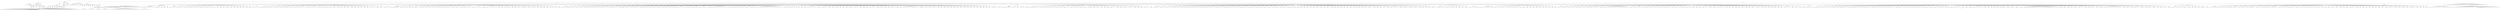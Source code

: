 digraph Tree {
	"t0" [label = "TEI"];
	"t1" [label = "teiHeader"];
	"t2" [label = "fileDesc"];
	"t3" [label = "titleStmt"];
	"t4" [label = "title"];
	"t5" [label = "title"];
	"t6" [label = "title"];
	"t7" [label = "title"];
	"t8" [label = "author"];
	"t9" [label = "idno"];
	"t10" [label = "idno"];
	"t11" [label = "persName"];
	"t12" [label = "forename"];
	"t13" [label = "surname"];
	"t14" [label = "publicationStmt"];
	"t15" [label = "publisher"];
	"t16" [label = "idno"];
	"t17" [label = "idno"];
	"t18" [label = "availability"];
	"t19" [label = "licence"];
	"t20" [label = "ab"];
	"t21" [label = "ref"];
	"t22" [label = "sourceDesc"];
	"t23" [label = "bibl"];
	"t24" [label = "name"];
	"t25" [label = "idno"];
	"t26" [label = "idno"];
	"t27" [label = "availability"];
	"t28" [label = "licence"];
	"t29" [label = "ab"];
	"t30" [label = "ref"];
	"t31" [label = "bibl"];
	"t32" [label = "date"];
	"t33" [label = "date"];
	"t34" [label = "idno"];
	"t35" [label = "profileDesc"];
	"t36" [label = "particDesc"];
	"t37" [label = "listPerson"];
	"t38" [label = "person"];
	"t39" [label = "persName"];
	"t40" [label = "person"];
	"t41" [label = "persName"];
	"t42" [label = "person"];
	"t43" [label = "persName"];
	"t44" [label = "person"];
	"t45" [label = "persName"];
	"t46" [label = "person"];
	"t47" [label = "persName"];
	"t48" [label = "person"];
	"t49" [label = "persName"];
	"t50" [label = "person"];
	"t51" [label = "persName"];
	"t52" [label = "person"];
	"t53" [label = "persName"];
	"t54" [label = "textClass"];
	"t55" [label = "keywords"];
	"t56" [label = "term"];
	"t57" [label = "term"];
	"t58" [label = "classCode"];
	"t59" [label = "revisionDesc"];
	"t60" [label = "listChange"];
	"t61" [label = "change"];
	"t62" [label = "text"];
	"t63" [label = "front"];
	"t64" [label = "docTitle"];
	"t65" [label = "titlePart"];
	"t66" [label = "titlePart"];
	"t67" [label = "titlePart"];
	"t68" [label = "titlePart"];
	"t69" [label = "docDate"];
	"t70" [label = "docAuthor"];
	"t71" [label = "div"];
	"t72" [label = "div"];
	"t73" [label = "p"];
	"t74" [label = "performance"];
	"t75" [label = "ab"];
	"t76" [label = "castList"];
	"t77" [label = "head"];
	"t78" [label = "castItem"];
	"t79" [label = "role"];
	"t80" [label = "castItem"];
	"t81" [label = "role"];
	"t82" [label = "castItem"];
	"t83" [label = "role"];
	"t84" [label = "castItem"];
	"t85" [label = "role"];
	"t86" [label = "castItem"];
	"t87" [label = "role"];
	"t88" [label = "castItem"];
	"t89" [label = "role"];
	"t90" [label = "castItem"];
	"t91" [label = "role"];
	"t92" [label = "castItem"];
	"t93" [label = "role"];
	"t94" [label = "body"];
	"t95" [label = "div"];
	"t96" [label = "head"];
	"t97" [label = "div"];
	"t98" [label = "head"];
	"t99" [label = "sp"];
	"t100" [label = "speaker"];
	"t101" [label = "ab"];
	"t102" [label = "lg"];
	"t103" [label = "l"];
	"t104" [label = "l"];
	"t105" [label = "l"];
	"t106" [label = "l"];
	"t107" [label = "l"];
	"t108" [label = "l"];
	"t109" [label = "l"];
	"t110" [label = "l"];
	"t111" [label = "l"];
	"t112" [label = "l"];
	"t113" [label = "l"];
	"t114" [label = "l"];
	"t115" [label = "l"];
	"t116" [label = "l"];
	"t117" [label = "l"];
	"t118" [label = "l"];
	"t119" [label = "l"];
	"t120" [label = "l"];
	"t121" [label = "l"];
	"t122" [label = "l"];
	"t123" [label = "l"];
	"t124" [label = "l"];
	"t125" [label = "l"];
	"t126" [label = "l"];
	"t127" [label = "l"];
	"t128" [label = "l"];
	"t129" [label = "l"];
	"t130" [label = "l"];
	"t131" [label = "l"];
	"t132" [label = "l"];
	"t133" [label = "note"];
	"t134" [label = "l"];
	"t135" [label = "l"];
	"t136" [label = "l"];
	"t137" [label = "l"];
	"t138" [label = "l"];
	"t139" [label = "l"];
	"t140" [label = "l"];
	"t141" [label = "l"];
	"t142" [label = "note"];
	"t143" [label = "l"];
	"t144" [label = "l"];
	"t145" [label = "note"];
	"t146" [label = "l"];
	"t147" [label = "l"];
	"t148" [label = "l"];
	"t149" [label = "l"];
	"t150" [label = "l"];
	"t151" [label = "l"];
	"t152" [label = "l"];
	"t153" [label = "l"];
	"t154" [label = "l"];
	"t155" [label = "l"];
	"t156" [label = "l"];
	"t157" [label = "l"];
	"t158" [label = "l"];
	"t159" [label = "note"];
	"t160" [label = "note"];
	"t161" [label = "l"];
	"t162" [label = "l"];
	"t163" [label = "l"];
	"t164" [label = "l"];
	"t165" [label = "l"];
	"t166" [label = "l"];
	"t167" [label = "l"];
	"t168" [label = "lg"];
	"t169" [label = "l"];
	"t170" [label = "l"];
	"t171" [label = "l"];
	"t172" [label = "l"];
	"t173" [label = "l"];
	"t174" [label = "l"];
	"t175" [label = "lg"];
	"t176" [label = "l"];
	"t177" [label = "l"];
	"t178" [label = "l"];
	"t179" [label = "l"];
	"t180" [label = "l"];
	"t181" [label = "l"];
	"t182" [label = "lg"];
	"t183" [label = "l"];
	"t184" [label = "l"];
	"t185" [label = "l"];
	"t186" [label = "l"];
	"t187" [label = "l"];
	"t188" [label = "l"];
	"t189" [label = "lg"];
	"t190" [label = "l"];
	"t191" [label = "note"];
	"t192" [label = "l"];
	"t193" [label = "l"];
	"t194" [label = "l"];
	"t195" [label = "l"];
	"t196" [label = "lg"];
	"t197" [label = "l"];
	"t198" [label = "l"];
	"t199" [label = "l"];
	"t200" [label = "l"];
	"t201" [label = "l"];
	"t202" [label = "l"];
	"t203" [label = "l"];
	"t204" [label = "note"];
	"t205" [label = "l"];
	"t206" [label = "l"];
	"t207" [label = "l"];
	"t208" [label = "l"];
	"t209" [label = "l"];
	"t210" [label = "l"];
	"t211" [label = "l"];
	"t212" [label = "l"];
	"t213" [label = "l"];
	"t214" [label = "l"];
	"t215" [label = "l"];
	"t216" [label = "l"];
	"t217" [label = "l"];
	"t218" [label = "l"];
	"t219" [label = "l"];
	"t220" [label = "l"];
	"t221" [label = "l"];
	"t222" [label = "lg"];
	"t223" [label = "l"];
	"t224" [label = "l"];
	"t225" [label = "l"];
	"t226" [label = "l"];
	"t227" [label = "l"];
	"t228" [label = "l"];
	"t229" [label = "l"];
	"t230" [label = "l"];
	"t231" [label = "div"];
	"t232" [label = "head"];
	"t233" [label = "stage"];
	"t234" [label = "div"];
	"t235" [label = "head"];
	"t236" [label = "sp"];
	"t237" [label = "speaker"];
	"t238" [label = "stage"];
	"t239" [label = "l"];
	"t240" [label = "l"];
	"t241" [label = "l"];
	"t242" [label = "l"];
	"t243" [label = "l"];
	"t244" [label = "l"];
	"t245" [label = "l"];
	"t246" [label = "l"];
	"t247" [label = "stage"];
	"t248" [label = "l"];
	"t249" [label = "l"];
	"t250" [label = "l"];
	"t251" [label = "l"];
	"t252" [label = "l"];
	"t253" [label = "l"];
	"t254" [label = "l"];
	"t255" [label = "l"];
	"t256" [label = "l"];
	"t257" [label = "l"];
	"t258" [label = "l"];
	"t259" [label = "l"];
	"t260" [label = "l"];
	"t261" [label = "l"];
	"t262" [label = "l"];
	"t263" [label = "l"];
	"t264" [label = "l"];
	"t265" [label = "l"];
	"t266" [label = "l"];
	"t267" [label = "l"];
	"t268" [label = "l"];
	"t269" [label = "l"];
	"t270" [label = "l"];
	"t271" [label = "l"];
	"t272" [label = "l"];
	"t273" [label = "div"];
	"t274" [label = "head"];
	"t275" [label = "sp"];
	"t276" [label = "speaker"];
	"t277" [label = "stage"];
	"t278" [label = "l"];
	"t279" [label = "l"];
	"t280" [label = "l"];
	"t281" [label = "l"];
	"t282" [label = "l"];
	"t283" [label = "l"];
	"t284" [label = "l"];
	"t285" [label = "l"];
	"t286" [label = "sp"];
	"t287" [label = "speaker"];
	"t288" [label = "stage"];
	"t289" [label = "l"];
	"t290" [label = "sp"];
	"t291" [label = "speaker"];
	"t292" [label = "l"];
	"t293" [label = "sp"];
	"t294" [label = "speaker"];
	"t295" [label = "l"];
	"t296" [label = "sp"];
	"t297" [label = "speaker"];
	"t298" [label = "l"];
	"t299" [label = "div"];
	"t300" [label = "head"];
	"t301" [label = "sp"];
	"t302" [label = "speaker"];
	"t303" [label = "l"];
	"t304" [label = "l"];
	"t305" [label = "l"];
	"t306" [label = "l"];
	"t307" [label = "sp"];
	"t308" [label = "speaker"];
	"t309" [label = "l"];
	"t310" [label = "sp"];
	"t311" [label = "speaker"];
	"t312" [label = "l"];
	"t313" [label = "l"];
	"t314" [label = "sp"];
	"t315" [label = "speaker"];
	"t316" [label = "l"];
	"t317" [label = "sp"];
	"t318" [label = "speaker"];
	"t319" [label = "l"];
	"t320" [label = "sp"];
	"t321" [label = "speaker"];
	"t322" [label = "l"];
	"t323" [label = "sp"];
	"t324" [label = "speaker"];
	"t325" [label = "l"];
	"t326" [label = "sp"];
	"t327" [label = "speaker"];
	"t328" [label = "l"];
	"t329" [label = "sp"];
	"t330" [label = "speaker"];
	"t331" [label = "l"];
	"t332" [label = "sp"];
	"t333" [label = "speaker"];
	"t334" [label = "l"];
	"t335" [label = "sp"];
	"t336" [label = "speaker"];
	"t337" [label = "l"];
	"t338" [label = "sp"];
	"t339" [label = "speaker"];
	"t340" [label = "l"];
	"t341" [label = "sp"];
	"t342" [label = "speaker"];
	"t343" [label = "l"];
	"t344" [label = "l"];
	"t345" [label = "sp"];
	"t346" [label = "speaker"];
	"t347" [label = "l"];
	"t348" [label = "sp"];
	"t349" [label = "speaker"];
	"t350" [label = "l"];
	"t351" [label = "sp"];
	"t352" [label = "speaker"];
	"t353" [label = "l"];
	"t354" [label = "sp"];
	"t355" [label = "speaker"];
	"t356" [label = "l"];
	"t357" [label = "l"];
	"t358" [label = "sp"];
	"t359" [label = "speaker"];
	"t360" [label = "l"];
	"t361" [label = "sp"];
	"t362" [label = "speaker"];
	"t363" [label = "l"];
	"t364" [label = "sp"];
	"t365" [label = "speaker"];
	"t366" [label = "l"];
	"t367" [label = "sp"];
	"t368" [label = "speaker"];
	"t369" [label = "l"];
	"t370" [label = "sp"];
	"t371" [label = "speaker"];
	"t372" [label = "l"];
	"t373" [label = "sp"];
	"t374" [label = "speaker"];
	"t375" [label = "l"];
	"t376" [label = "sp"];
	"t377" [label = "speaker"];
	"t378" [label = "l"];
	"t379" [label = "sp"];
	"t380" [label = "speaker"];
	"t381" [label = "l"];
	"t382" [label = "l"];
	"t383" [label = "l"];
	"t384" [label = "l"];
	"t385" [label = "l"];
	"t386" [label = "stage"];
	"t387" [label = "div"];
	"t388" [label = "head"];
	"t389" [label = "sp"];
	"t390" [label = "speaker"];
	"t391" [label = "l"];
	"t392" [label = "sp"];
	"t393" [label = "speaker"];
	"t394" [label = "l"];
	"t395" [label = "sp"];
	"t396" [label = "speaker"];
	"t397" [label = "stage"];
	"t398" [label = "l"];
	"t399" [label = "l"];
	"t400" [label = "sp"];
	"t401" [label = "speaker"];
	"t402" [label = "l"];
	"t403" [label = "sp"];
	"t404" [label = "speaker"];
	"t405" [label = "l"];
	"t406" [label = "sp"];
	"t407" [label = "speaker"];
	"t408" [label = "l"];
	"t409" [label = "sp"];
	"t410" [label = "speaker"];
	"t411" [label = "l"];
	"t412" [label = "sp"];
	"t413" [label = "speaker"];
	"t414" [label = "l"];
	"t415" [label = "sp"];
	"t416" [label = "speaker"];
	"t417" [label = "l"];
	"t418" [label = "l"];
	"t419" [label = "sp"];
	"t420" [label = "speaker"];
	"t421" [label = "l"];
	"t422" [label = "sp"];
	"t423" [label = "speaker"];
	"t424" [label = "l"];
	"t425" [label = "l"];
	"t426" [label = "l"];
	"t427" [label = "l"];
	"t428" [label = "l"];
	"t429" [label = "l"];
	"t430" [label = "sp"];
	"t431" [label = "speaker"];
	"t432" [label = "l"];
	"t433" [label = "sp"];
	"t434" [label = "speaker"];
	"t435" [label = "l"];
	"t436" [label = "l"];
	"t437" [label = "l"];
	"t438" [label = "l"];
	"t439" [label = "l"];
	"t440" [label = "sp"];
	"t441" [label = "speaker"];
	"t442" [label = "l"];
	"t443" [label = "sp"];
	"t444" [label = "speaker"];
	"t445" [label = "l"];
	"t446" [label = "sp"];
	"t447" [label = "speaker"];
	"t448" [label = "l"];
	"t449" [label = "sp"];
	"t450" [label = "speaker"];
	"t451" [label = "l"];
	"t452" [label = "sp"];
	"t453" [label = "speaker"];
	"t454" [label = "l"];
	"t455" [label = "sp"];
	"t456" [label = "speaker"];
	"t457" [label = "l"];
	"t458" [label = "l"];
	"t459" [label = "sp"];
	"t460" [label = "speaker"];
	"t461" [label = "l"];
	"t462" [label = "sp"];
	"t463" [label = "speaker"];
	"t464" [label = "l"];
	"t465" [label = "sp"];
	"t466" [label = "speaker"];
	"t467" [label = "l"];
	"t468" [label = "sp"];
	"t469" [label = "speaker"];
	"t470" [label = "l"];
	"t471" [label = "l"];
	"t472" [label = "sp"];
	"t473" [label = "speaker"];
	"t474" [label = "l"];
	"t475" [label = "sp"];
	"t476" [label = "speaker"];
	"t477" [label = "l"];
	"t478" [label = "sp"];
	"t479" [label = "speaker"];
	"t480" [label = "l"];
	"t481" [label = "sp"];
	"t482" [label = "speaker"];
	"t483" [label = "l"];
	"t484" [label = "sp"];
	"t485" [label = "speaker"];
	"t486" [label = "l"];
	"t487" [label = "sp"];
	"t488" [label = "speaker"];
	"t489" [label = "l"];
	"t490" [label = "sp"];
	"t491" [label = "speaker"];
	"t492" [label = "l"];
	"t493" [label = "l"];
	"t494" [label = "l"];
	"t495" [label = "l"];
	"t496" [label = "sp"];
	"t497" [label = "speaker"];
	"t498" [label = "l"];
	"t499" [label = "sp"];
	"t500" [label = "speaker"];
	"t501" [label = "l"];
	"t502" [label = "l"];
	"t503" [label = "sp"];
	"t504" [label = "speaker"];
	"t505" [label = "l"];
	"t506" [label = "l"];
	"t507" [label = "l"];
	"t508" [label = "l"];
	"t509" [label = "stage"];
	"t510" [label = "div"];
	"t511" [label = "head"];
	"t512" [label = "stage"];
	"t513" [label = "sp"];
	"t514" [label = "speaker"];
	"t515" [label = "stage"];
	"t516" [label = "l"];
	"t517" [label = "stage"];
	"t518" [label = "l"];
	"t519" [label = "sp"];
	"t520" [label = "speaker"];
	"t521" [label = "l"];
	"t522" [label = "sp"];
	"t523" [label = "speaker"];
	"t524" [label = "l"];
	"t525" [label = "sp"];
	"t526" [label = "speaker"];
	"t527" [label = "l"];
	"t528" [label = "stage"];
	"t529" [label = "l"];
	"t530" [label = "sp"];
	"t531" [label = "speaker"];
	"t532" [label = "l"];
	"t533" [label = "stage"];
	"t534" [label = "l"];
	"t535" [label = "l"];
	"t536" [label = "sp"];
	"t537" [label = "speaker"];
	"t538" [label = "l"];
	"t539" [label = "sp"];
	"t540" [label = "speaker"];
	"t541" [label = "l"];
	"t542" [label = "sp"];
	"t543" [label = "speaker"];
	"t544" [label = "l"];
	"t545" [label = "sp"];
	"t546" [label = "speaker"];
	"t547" [label = "l"];
	"t548" [label = "l"];
	"t549" [label = "stage"];
	"t550" [label = "sp"];
	"t551" [label = "speaker"];
	"t552" [label = "l"];
	"t553" [label = "sp"];
	"t554" [label = "speaker"];
	"t555" [label = "l"];
	"t556" [label = "sp"];
	"t557" [label = "speaker"];
	"t558" [label = "l"];
	"t559" [label = "sp"];
	"t560" [label = "speaker"];
	"t561" [label = "l"];
	"t562" [label = "sp"];
	"t563" [label = "speaker"];
	"t564" [label = "l"];
	"t565" [label = "l"];
	"t566" [label = "l"];
	"t567" [label = "sp"];
	"t568" [label = "speaker"];
	"t569" [label = "l"];
	"t570" [label = "sp"];
	"t571" [label = "speaker"];
	"t572" [label = "l"];
	"t573" [label = "l"];
	"t574" [label = "l"];
	"t575" [label = "sp"];
	"t576" [label = "speaker"];
	"t577" [label = "l"];
	"t578" [label = "sp"];
	"t579" [label = "speaker"];
	"t580" [label = "l"];
	"t581" [label = "l"];
	"t582" [label = "l"];
	"t583" [label = "l"];
	"t584" [label = "l"];
	"t585" [label = "sp"];
	"t586" [label = "speaker"];
	"t587" [label = "l"];
	"t588" [label = "sp"];
	"t589" [label = "speaker"];
	"t590" [label = "l"];
	"t591" [label = "l"];
	"t592" [label = "l"];
	"t593" [label = "l"];
	"t594" [label = "l"];
	"t595" [label = "sp"];
	"t596" [label = "speaker"];
	"t597" [label = "l"];
	"t598" [label = "sp"];
	"t599" [label = "speaker"];
	"t600" [label = "l"];
	"t601" [label = "l"];
	"t602" [label = "l"];
	"t603" [label = "l"];
	"t604" [label = "l"];
	"t605" [label = "l"];
	"t606" [label = "l"];
	"t607" [label = "l"];
	"t608" [label = "sp"];
	"t609" [label = "speaker"];
	"t610" [label = "l"];
	"t611" [label = "sp"];
	"t612" [label = "speaker"];
	"t613" [label = "l"];
	"t614" [label = "sp"];
	"t615" [label = "speaker"];
	"t616" [label = "l"];
	"t617" [label = "l"];
	"t618" [label = "stage"];
	"t619" [label = "l"];
	"t620" [label = "sp"];
	"t621" [label = "speaker"];
	"t622" [label = "l"];
	"t623" [label = "sp"];
	"t624" [label = "speaker"];
	"t625" [label = "l"];
	"t626" [label = "sp"];
	"t627" [label = "speaker"];
	"t628" [label = "l"];
	"t629" [label = "sp"];
	"t630" [label = "speaker"];
	"t631" [label = "l"];
	"t632" [label = "stage"];
	"t633" [label = "l"];
	"t634" [label = "l"];
	"t635" [label = "sp"];
	"t636" [label = "speaker"];
	"t637" [label = "l"];
	"t638" [label = "sp"];
	"t639" [label = "speaker"];
	"t640" [label = "l"];
	"t641" [label = "stage"];
	"t642" [label = "l"];
	"t643" [label = "sp"];
	"t644" [label = "speaker"];
	"t645" [label = "l"];
	"t646" [label = "sp"];
	"t647" [label = "speaker"];
	"t648" [label = "l"];
	"t649" [label = "sp"];
	"t650" [label = "speaker"];
	"t651" [label = "l"];
	"t652" [label = "sp"];
	"t653" [label = "speaker"];
	"t654" [label = "l"];
	"t655" [label = "sp"];
	"t656" [label = "speaker"];
	"t657" [label = "l"];
	"t658" [label = "stage"];
	"t659" [label = "l"];
	"t660" [label = "sp"];
	"t661" [label = "speaker"];
	"t662" [label = "l"];
	"t663" [label = "sp"];
	"t664" [label = "speaker"];
	"t665" [label = "l"];
	"t666" [label = "div"];
	"t667" [label = "head"];
	"t668" [label = "sp"];
	"t669" [label = "speaker"];
	"t670" [label = "l"];
	"t671" [label = "l"];
	"t672" [label = "l"];
	"t673" [label = "stage"];
	"t674" [label = "sp"];
	"t675" [label = "speaker"];
	"t676" [label = "l"];
	"t677" [label = "sp"];
	"t678" [label = "speaker"];
	"t679" [label = "l"];
	"t680" [label = "l"];
	"t681" [label = "sp"];
	"t682" [label = "speaker"];
	"t683" [label = "l"];
	"t684" [label = "l"];
	"t685" [label = "sp"];
	"t686" [label = "speaker"];
	"t687" [label = "l"];
	"t688" [label = "sp"];
	"t689" [label = "speaker"];
	"t690" [label = "l"];
	"t691" [label = "sp"];
	"t692" [label = "speaker"];
	"t693" [label = "l"];
	"t694" [label = "sp"];
	"t695" [label = "speaker"];
	"t696" [label = "l"];
	"t697" [label = "sp"];
	"t698" [label = "speaker"];
	"t699" [label = "l"];
	"t700" [label = "sp"];
	"t701" [label = "speaker"];
	"t702" [label = "l"];
	"t703" [label = "l"];
	"t704" [label = "sp"];
	"t705" [label = "speaker"];
	"t706" [label = "l"];
	"t707" [label = "sp"];
	"t708" [label = "speaker"];
	"t709" [label = "l"];
	"t710" [label = "l"];
	"t711" [label = "l"];
	"t712" [label = "sp"];
	"t713" [label = "speaker"];
	"t714" [label = "l"];
	"t715" [label = "sp"];
	"t716" [label = "speaker"];
	"t717" [label = "l"];
	"t718" [label = "l"];
	"t719" [label = "l"];
	"t720" [label = "l"];
	"t721" [label = "sp"];
	"t722" [label = "speaker"];
	"t723" [label = "l"];
	"t724" [label = "sp"];
	"t725" [label = "speaker"];
	"t726" [label = "l"];
	"t727" [label = "sp"];
	"t728" [label = "speaker"];
	"t729" [label = "l"];
	"t730" [label = "l"];
	"t731" [label = "sp"];
	"t732" [label = "speaker"];
	"t733" [label = "l"];
	"t734" [label = "l"];
	"t735" [label = "sp"];
	"t736" [label = "speaker"];
	"t737" [label = "l"];
	"t738" [label = "l"];
	"t739" [label = "l"];
	"t740" [label = "sp"];
	"t741" [label = "speaker"];
	"t742" [label = "l"];
	"t743" [label = "sp"];
	"t744" [label = "speaker"];
	"t745" [label = "l"];
	"t746" [label = "sp"];
	"t747" [label = "speaker"];
	"t748" [label = "l"];
	"t749" [label = "sp"];
	"t750" [label = "speaker"];
	"t751" [label = "l"];
	"t752" [label = "l"];
	"t753" [label = "sp"];
	"t754" [label = "speaker"];
	"t755" [label = "l"];
	"t756" [label = "l"];
	"t757" [label = "sp"];
	"t758" [label = "speaker"];
	"t759" [label = "l"];
	"t760" [label = "l"];
	"t761" [label = "sp"];
	"t762" [label = "speaker"];
	"t763" [label = "l"];
	"t764" [label = "sp"];
	"t765" [label = "speaker"];
	"t766" [label = "l"];
	"t767" [label = "l"];
	"t768" [label = "sp"];
	"t769" [label = "speaker"];
	"t770" [label = "l"];
	"t771" [label = "sp"];
	"t772" [label = "speaker"];
	"t773" [label = "l"];
	"t774" [label = "sp"];
	"t775" [label = "speaker"];
	"t776" [label = "l"];
	"t777" [label = "l"];
	"t778" [label = "l"];
	"t779" [label = "l"];
	"t780" [label = "l"];
	"t781" [label = "l"];
	"t782" [label = "sp"];
	"t783" [label = "speaker"];
	"t784" [label = "l"];
	"t785" [label = "sp"];
	"t786" [label = "speaker"];
	"t787" [label = "l"];
	"t788" [label = "l"];
	"t789" [label = "sp"];
	"t790" [label = "speaker"];
	"t791" [label = "l"];
	"t792" [label = "stage"];
	"t793" [label = "l"];
	"t794" [label = "sp"];
	"t795" [label = "speaker"];
	"t796" [label = "l"];
	"t797" [label = "l"];
	"t798" [label = "l"];
	"t799" [label = "l"];
	"t800" [label = "l"];
	"t801" [label = "l"];
	"t802" [label = "sp"];
	"t803" [label = "speaker"];
	"t804" [label = "l"];
	"t805" [label = "sp"];
	"t806" [label = "speaker"];
	"t807" [label = "l"];
	"t808" [label = "l"];
	"t809" [label = "l"];
	"t810" [label = "l"];
	"t811" [label = "l"];
	"t812" [label = "l"];
	"t813" [label = "l"];
	"t814" [label = "l"];
	"t815" [label = "l"];
	"t816" [label = "l"];
	"t817" [label = "l"];
	"t818" [label = "l"];
	"t819" [label = "l"];
	"t820" [label = "sp"];
	"t821" [label = "speaker"];
	"t822" [label = "l"];
	"t823" [label = "sp"];
	"t824" [label = "speaker"];
	"t825" [label = "l"];
	"t826" [label = "sp"];
	"t827" [label = "speaker"];
	"t828" [label = "l"];
	"t829" [label = "sp"];
	"t830" [label = "speaker"];
	"t831" [label = "l"];
	"t832" [label = "sp"];
	"t833" [label = "speaker"];
	"t834" [label = "l"];
	"t835" [label = "l"];
	"t836" [label = "sp"];
	"t837" [label = "speaker"];
	"t838" [label = "l"];
	"t839" [label = "l"];
	"t840" [label = "l"];
	"t841" [label = "sp"];
	"t842" [label = "speaker"];
	"t843" [label = "l"];
	"t844" [label = "sp"];
	"t845" [label = "speaker"];
	"t846" [label = "l"];
	"t847" [label = "l"];
	"t848" [label = "l"];
	"t849" [label = "l"];
	"t850" [label = "l"];
	"t851" [label = "l"];
	"t852" [label = "l"];
	"t853" [label = "l"];
	"t854" [label = "l"];
	"t855" [label = "l"];
	"t856" [label = "l"];
	"t857" [label = "l"];
	"t858" [label = "l"];
	"t859" [label = "l"];
	"t860" [label = "l"];
	"t861" [label = "l"];
	"t862" [label = "l"];
	"t863" [label = "l"];
	"t864" [label = "l"];
	"t865" [label = "l"];
	"t866" [label = "l"];
	"t867" [label = "l"];
	"t868" [label = "l"];
	"t869" [label = "sp"];
	"t870" [label = "speaker"];
	"t871" [label = "l"];
	"t872" [label = "sp"];
	"t873" [label = "speaker"];
	"t874" [label = "l"];
	"t875" [label = "sp"];
	"t876" [label = "speaker"];
	"t877" [label = "l"];
	"t878" [label = "sp"];
	"t879" [label = "speaker"];
	"t880" [label = "l"];
	"t881" [label = "l"];
	"t882" [label = "sp"];
	"t883" [label = "speaker"];
	"t884" [label = "l"];
	"t885" [label = "sp"];
	"t886" [label = "speaker"];
	"t887" [label = "l"];
	"t888" [label = "sp"];
	"t889" [label = "speaker"];
	"t890" [label = "l"];
	"t891" [label = "sp"];
	"t892" [label = "speaker"];
	"t893" [label = "l"];
	"t894" [label = "l"];
	"t895" [label = "l"];
	"t896" [label = "l"];
	"t897" [label = "l"];
	"t898" [label = "l"];
	"t899" [label = "l"];
	"t900" [label = "sp"];
	"t901" [label = "speaker"];
	"t902" [label = "l"];
	"t903" [label = "l"];
	"t904" [label = "sp"];
	"t905" [label = "speaker"];
	"t906" [label = "l"];
	"t907" [label = "l"];
	"t908" [label = "l"];
	"t909" [label = "l"];
	"t910" [label = "sp"];
	"t911" [label = "speaker"];
	"t912" [label = "l"];
	"t913" [label = "sp"];
	"t914" [label = "speaker"];
	"t915" [label = "l"];
	"t916" [label = "l"];
	"t917" [label = "sp"];
	"t918" [label = "speaker"];
	"t919" [label = "l"];
	"t920" [label = "sp"];
	"t921" [label = "speaker"];
	"t922" [label = "l"];
	"t923" [label = "sp"];
	"t924" [label = "speaker"];
	"t925" [label = "l"];
	"t926" [label = "sp"];
	"t927" [label = "speaker"];
	"t928" [label = "l"];
	"t929" [label = "l"];
	"t930" [label = "sp"];
	"t931" [label = "speaker"];
	"t932" [label = "l"];
	"t933" [label = "l"];
	"t934" [label = "sp"];
	"t935" [label = "speaker"];
	"t936" [label = "l"];
	"t937" [label = "l"];
	"t938" [label = "l"];
	"t939" [label = "sp"];
	"t940" [label = "speaker"];
	"t941" [label = "l"];
	"t942" [label = "sp"];
	"t943" [label = "speaker"];
	"t944" [label = "l"];
	"t945" [label = "sp"];
	"t946" [label = "speaker"];
	"t947" [label = "l"];
	"t948" [label = "sp"];
	"t949" [label = "speaker"];
	"t950" [label = "l"];
	"t951" [label = "l"];
	"t952" [label = "l"];
	"t953" [label = "l"];
	"t954" [label = "l"];
	"t955" [label = "sp"];
	"t956" [label = "speaker"];
	"t957" [label = "l"];
	"t958" [label = "sp"];
	"t959" [label = "speaker"];
	"t960" [label = "l"];
	"t961" [label = "l"];
	"t962" [label = "sp"];
	"t963" [label = "speaker"];
	"t964" [label = "l"];
	"t965" [label = "sp"];
	"t966" [label = "speaker"];
	"t967" [label = "l"];
	"t968" [label = "sp"];
	"t969" [label = "speaker"];
	"t970" [label = "l"];
	"t971" [label = "l"];
	"t972" [label = "l"];
	"t973" [label = "sp"];
	"t974" [label = "speaker"];
	"t975" [label = "l"];
	"t976" [label = "sp"];
	"t977" [label = "speaker"];
	"t978" [label = "l"];
	"t979" [label = "l"];
	"t980" [label = "l"];
	"t981" [label = "l"];
	"t982" [label = "l"];
	"t983" [label = "l"];
	"t984" [label = "l"];
	"t985" [label = "l"];
	"t986" [label = "l"];
	"t987" [label = "l"];
	"t988" [label = "l"];
	"t989" [label = "l"];
	"t990" [label = "l"];
	"t991" [label = "l"];
	"t992" [label = "l"];
	"t993" [label = "sp"];
	"t994" [label = "speaker"];
	"t995" [label = "stage"];
	"t996" [label = "l"];
	"t997" [label = "sp"];
	"t998" [label = "speaker"];
	"t999" [label = "l"];
	"t1000" [label = "l"];
	"t1001" [label = "sp"];
	"t1002" [label = "speaker"];
	"t1003" [label = "l"];
	"t1004" [label = "sp"];
	"t1005" [label = "speaker"];
	"t1006" [label = "l"];
	"t1007" [label = "l"];
	"t1008" [label = "l"];
	"t1009" [label = "sp"];
	"t1010" [label = "speaker"];
	"t1011" [label = "l"];
	"t1012" [label = "sp"];
	"t1013" [label = "speaker"];
	"t1014" [label = "l"];
	"t1015" [label = "sp"];
	"t1016" [label = "speaker"];
	"t1017" [label = "l"];
	"t1018" [label = "sp"];
	"t1019" [label = "speaker"];
	"t1020" [label = "l"];
	"t1021" [label = "sp"];
	"t1022" [label = "speaker"];
	"t1023" [label = "l"];
	"t1024" [label = "sp"];
	"t1025" [label = "speaker"];
	"t1026" [label = "l"];
	"t1027" [label = "sp"];
	"t1028" [label = "speaker"];
	"t1029" [label = "l"];
	"t1030" [label = "sp"];
	"t1031" [label = "speaker"];
	"t1032" [label = "l"];
	"t1033" [label = "l"];
	"t1034" [label = "sp"];
	"t1035" [label = "speaker"];
	"t1036" [label = "l"];
	"t1037" [label = "sp"];
	"t1038" [label = "speaker"];
	"t1039" [label = "l"];
	"t1040" [label = "sp"];
	"t1041" [label = "speaker"];
	"t1042" [label = "l"];
	"t1043" [label = "sp"];
	"t1044" [label = "speaker"];
	"t1045" [label = "l"];
	"t1046" [label = "sp"];
	"t1047" [label = "speaker"];
	"t1048" [label = "l"];
	"t1049" [label = "sp"];
	"t1050" [label = "speaker"];
	"t1051" [label = "l"];
	"t1052" [label = "sp"];
	"t1053" [label = "speaker"];
	"t1054" [label = "l"];
	"t1055" [label = "sp"];
	"t1056" [label = "speaker"];
	"t1057" [label = "l"];
	"t1058" [label = "sp"];
	"t1059" [label = "speaker"];
	"t1060" [label = "l"];
	"t1061" [label = "sp"];
	"t1062" [label = "speaker"];
	"t1063" [label = "stage"];
	"t1064" [label = "l"];
	"t1065" [label = "l"];
	"t1066" [label = "sp"];
	"t1067" [label = "speaker"];
	"t1068" [label = "l"];
	"t1069" [label = "l"];
	"t1070" [label = "stage"];
	"t1071" [label = "div"];
	"t1072" [label = "head"];
	"t1073" [label = "sp"];
	"t1074" [label = "speaker"];
	"t1075" [label = "stage"];
	"t1076" [label = "l"];
	"t1077" [label = "stage"];
	"t1078" [label = "l"];
	"t1079" [label = "l"];
	"t1080" [label = "sp"];
	"t1081" [label = "speaker"];
	"t1082" [label = "l"];
	"t1083" [label = "l"];
	"t1084" [label = "sp"];
	"t1085" [label = "speaker"];
	"t1086" [label = "l"];
	"t1087" [label = "sp"];
	"t1088" [label = "speaker"];
	"t1089" [label = "l"];
	"t1090" [label = "stage"];
	"t1091" [label = "l"];
	"t1092" [label = "sp"];
	"t1093" [label = "speaker"];
	"t1094" [label = "l"];
	"t1095" [label = "stage"];
	"t1096" [label = "div"];
	"t1097" [label = "head"];
	"t1098" [label = "sp"];
	"t1099" [label = "speaker"];
	"t1100" [label = "stage"];
	"t1101" [label = "l"];
	"t1102" [label = "sp"];
	"t1103" [label = "speaker"];
	"t1104" [label = "l"];
	"t1105" [label = "l"];
	"t1106" [label = "sp"];
	"t1107" [label = "speaker"];
	"t1108" [label = "l"];
	"t1109" [label = "sp"];
	"t1110" [label = "speaker"];
	"t1111" [label = "l"];
	"t1112" [label = "sp"];
	"t1113" [label = "speaker"];
	"t1114" [label = "l"];
	"t1115" [label = "sp"];
	"t1116" [label = "speaker"];
	"t1117" [label = "l"];
	"t1118" [label = "sp"];
	"t1119" [label = "speaker"];
	"t1120" [label = "l"];
	"t1121" [label = "l"];
	"t1122" [label = "sp"];
	"t1123" [label = "speaker"];
	"t1124" [label = "l"];
	"t1125" [label = "l"];
	"t1126" [label = "sp"];
	"t1127" [label = "speaker"];
	"t1128" [label = "l"];
	"t1129" [label = "sp"];
	"t1130" [label = "speaker"];
	"t1131" [label = "l"];
	"t1132" [label = "l"];
	"t1133" [label = "l"];
	"t1134" [label = "l"];
	"t1135" [label = "sp"];
	"t1136" [label = "speaker"];
	"t1137" [label = "l"];
	"t1138" [label = "sp"];
	"t1139" [label = "speaker"];
	"t1140" [label = "l"];
	"t1141" [label = "sp"];
	"t1142" [label = "speaker"];
	"t1143" [label = "l"];
	"t1144" [label = "sp"];
	"t1145" [label = "speaker"];
	"t1146" [label = "l"];
	"t1147" [label = "sp"];
	"t1148" [label = "speaker"];
	"t1149" [label = "l"];
	"t1150" [label = "l"];
	"t1151" [label = "sp"];
	"t1152" [label = "speaker"];
	"t1153" [label = "l"];
	"t1154" [label = "stage"];
	"t1155" [label = "l"];
	"t1156" [label = "sp"];
	"t1157" [label = "speaker"];
	"t1158" [label = "l"];
	"t1159" [label = "sp"];
	"t1160" [label = "speaker"];
	"t1161" [label = "l"];
	"t1162" [label = "l"];
	"t1163" [label = "sp"];
	"t1164" [label = "speaker"];
	"t1165" [label = "l"];
	"t1166" [label = "sp"];
	"t1167" [label = "speaker"];
	"t1168" [label = "l"];
	"t1169" [label = "sp"];
	"t1170" [label = "speaker"];
	"t1171" [label = "l"];
	"t1172" [label = "sp"];
	"t1173" [label = "speaker"];
	"t1174" [label = "l"];
	"t1175" [label = "l"];
	"t1176" [label = "l"];
	"t1177" [label = "l"];
	"t1178" [label = "sp"];
	"t1179" [label = "speaker"];
	"t1180" [label = "l"];
	"t1181" [label = "sp"];
	"t1182" [label = "speaker"];
	"t1183" [label = "l"];
	"t1184" [label = "sp"];
	"t1185" [label = "speaker"];
	"t1186" [label = "l"];
	"t1187" [label = "l"];
	"t1188" [label = "l"];
	"t1189" [label = "sp"];
	"t1190" [label = "speaker"];
	"t1191" [label = "l"];
	"t1192" [label = "l"];
	"t1193" [label = "l"];
	"t1194" [label = "sp"];
	"t1195" [label = "speaker"];
	"t1196" [label = "l"];
	"t1197" [label = "sp"];
	"t1198" [label = "speaker"];
	"t1199" [label = "l"];
	"t1200" [label = "sp"];
	"t1201" [label = "speaker"];
	"t1202" [label = "l"];
	"t1203" [label = "sp"];
	"t1204" [label = "speaker"];
	"t1205" [label = "l"];
	"t1206" [label = "l"];
	"t1207" [label = "l"];
	"t1208" [label = "l"];
	"t1209" [label = "sp"];
	"t1210" [label = "speaker"];
	"t1211" [label = "l"];
	"t1212" [label = "div"];
	"t1213" [label = "head"];
	"t1214" [label = "sp"];
	"t1215" [label = "speaker"];
	"t1216" [label = "l"];
	"t1217" [label = "sp"];
	"t1218" [label = "speaker"];
	"t1219" [label = "l"];
	"t1220" [label = "sp"];
	"t1221" [label = "speaker"];
	"t1222" [label = "l"];
	"t1223" [label = "l"];
	"t1224" [label = "l"];
	"t1225" [label = "sp"];
	"t1226" [label = "speaker"];
	"t1227" [label = "l"];
	"t1228" [label = "l"];
	"t1229" [label = "l"];
	"t1230" [label = "sp"];
	"t1231" [label = "speaker"];
	"t1232" [label = "l"];
	"t1233" [label = "sp"];
	"t1234" [label = "speaker"];
	"t1235" [label = "l"];
	"t1236" [label = "sp"];
	"t1237" [label = "speaker"];
	"t1238" [label = "l"];
	"t1239" [label = "l"];
	"t1240" [label = "sp"];
	"t1241" [label = "speaker"];
	"t1242" [label = "l"];
	"t1243" [label = "sp"];
	"t1244" [label = "speaker"];
	"t1245" [label = "l"];
	"t1246" [label = "sp"];
	"t1247" [label = "speaker"];
	"t1248" [label = "l"];
	"t1249" [label = "sp"];
	"t1250" [label = "speaker"];
	"t1251" [label = "l"];
	"t1252" [label = "sp"];
	"t1253" [label = "speaker"];
	"t1254" [label = "l"];
	"t1255" [label = "sp"];
	"t1256" [label = "speaker"];
	"t1257" [label = "l"];
	"t1258" [label = "sp"];
	"t1259" [label = "speaker"];
	"t1260" [label = "l"];
	"t1261" [label = "sp"];
	"t1262" [label = "speaker"];
	"t1263" [label = "l"];
	"t1264" [label = "sp"];
	"t1265" [label = "speaker"];
	"t1266" [label = "l"];
	"t1267" [label = "sp"];
	"t1268" [label = "speaker"];
	"t1269" [label = "l"];
	"t1270" [label = "l"];
	"t1271" [label = "l"];
	"t1272" [label = "sp"];
	"t1273" [label = "speaker"];
	"t1274" [label = "l"];
	"t1275" [label = "sp"];
	"t1276" [label = "speaker"];
	"t1277" [label = "l"];
	"t1278" [label = "l"];
	"t1279" [label = "l"];
	"t1280" [label = "stage"];
	"t1281" [label = "sp"];
	"t1282" [label = "speaker"];
	"t1283" [label = "l"];
	"t1284" [label = "sp"];
	"t1285" [label = "speaker"];
	"t1286" [label = "l"];
	"t1287" [label = "l"];
	"t1288" [label = "l"];
	"t1289" [label = "sp"];
	"t1290" [label = "speaker"];
	"t1291" [label = "l"];
	"t1292" [label = "l"];
	"t1293" [label = "l"];
	"t1294" [label = "stage"];
	"t1295" [label = "sp"];
	"t1296" [label = "speaker"];
	"t1297" [label = "l"];
	"t1298" [label = "sp"];
	"t1299" [label = "speaker"];
	"t1300" [label = "l"];
	"t1301" [label = "l"];
	"t1302" [label = "sp"];
	"t1303" [label = "speaker"];
	"t1304" [label = "l"];
	"t1305" [label = "sp"];
	"t1306" [label = "speaker"];
	"t1307" [label = "l"];
	"t1308" [label = "l"];
	"t1309" [label = "sp"];
	"t1310" [label = "speaker"];
	"t1311" [label = "l"];
	"t1312" [label = "l"];
	"t1313" [label = "sp"];
	"t1314" [label = "speaker"];
	"t1315" [label = "l"];
	"t1316" [label = "sp"];
	"t1317" [label = "speaker"];
	"t1318" [label = "l"];
	"t1319" [label = "l"];
	"t1320" [label = "sp"];
	"t1321" [label = "speaker"];
	"t1322" [label = "l"];
	"t1323" [label = "l"];
	"t1324" [label = "sp"];
	"t1325" [label = "speaker"];
	"t1326" [label = "l"];
	"t1327" [label = "sp"];
	"t1328" [label = "speaker"];
	"t1329" [label = "l"];
	"t1330" [label = "l"];
	"t1331" [label = "sp"];
	"t1332" [label = "speaker"];
	"t1333" [label = "l"];
	"t1334" [label = "sp"];
	"t1335" [label = "speaker"];
	"t1336" [label = "l"];
	"t1337" [label = "l"];
	"t1338" [label = "sp"];
	"t1339" [label = "speaker"];
	"t1340" [label = "l"];
	"t1341" [label = "stage"];
	"t1342" [label = "l"];
	"t1343" [label = "l"];
	"t1344" [label = "stage"];
	"t1345" [label = "l"];
	"t1346" [label = "sp"];
	"t1347" [label = "speaker"];
	"t1348" [label = "l"];
	"t1349" [label = "sp"];
	"t1350" [label = "speaker"];
	"t1351" [label = "l"];
	"t1352" [label = "sp"];
	"t1353" [label = "speaker"];
	"t1354" [label = "l"];
	"t1355" [label = "sp"];
	"t1356" [label = "speaker"];
	"t1357" [label = "l"];
	"t1358" [label = "sp"];
	"t1359" [label = "speaker"];
	"t1360" [label = "l"];
	"t1361" [label = "sp"];
	"t1362" [label = "speaker"];
	"t1363" [label = "l"];
	"t1364" [label = "sp"];
	"t1365" [label = "speaker"];
	"t1366" [label = "l"];
	"t1367" [label = "l"];
	"t1368" [label = "sp"];
	"t1369" [label = "speaker"];
	"t1370" [label = "l"];
	"t1371" [label = "sp"];
	"t1372" [label = "speaker"];
	"t1373" [label = "l"];
	"t1374" [label = "sp"];
	"t1375" [label = "speaker"];
	"t1376" [label = "l"];
	"t1377" [label = "l"];
	"t1378" [label = "sp"];
	"t1379" [label = "speaker"];
	"t1380" [label = "l"];
	"t1381" [label = "sp"];
	"t1382" [label = "speaker"];
	"t1383" [label = "l"];
	"t1384" [label = "sp"];
	"t1385" [label = "speaker"];
	"t1386" [label = "l"];
	"t1387" [label = "sp"];
	"t1388" [label = "speaker"];
	"t1389" [label = "l"];
	"t1390" [label = "sp"];
	"t1391" [label = "speaker"];
	"t1392" [label = "l"];
	"t1393" [label = "sp"];
	"t1394" [label = "speaker"];
	"t1395" [label = "l"];
	"t1396" [label = "sp"];
	"t1397" [label = "speaker"];
	"t1398" [label = "l"];
	"t1399" [label = "sp"];
	"t1400" [label = "speaker"];
	"t1401" [label = "l"];
	"t1402" [label = "stage"];
	"t1403" [label = "l"];
	"t1404" [label = "sp"];
	"t1405" [label = "speaker"];
	"t1406" [label = "l"];
	"t1407" [label = "sp"];
	"t1408" [label = "speaker"];
	"t1409" [label = "l"];
	"t1410" [label = "sp"];
	"t1411" [label = "speaker"];
	"t1412" [label = "l"];
	"t1413" [label = "sp"];
	"t1414" [label = "speaker"];
	"t1415" [label = "l"];
	"t1416" [label = "l"];
	"t1417" [label = "l"];
	"t1418" [label = "sp"];
	"t1419" [label = "speaker"];
	"t1420" [label = "l"];
	"t1421" [label = "sp"];
	"t1422" [label = "speaker"];
	"t1423" [label = "l"];
	"t1424" [label = "sp"];
	"t1425" [label = "speaker"];
	"t1426" [label = "l"];
	"t1427" [label = "sp"];
	"t1428" [label = "speaker"];
	"t1429" [label = "l"];
	"t1430" [label = "l"];
	"t1431" [label = "sp"];
	"t1432" [label = "speaker"];
	"t1433" [label = "l"];
	"t1434" [label = "sp"];
	"t1435" [label = "speaker"];
	"t1436" [label = "l"];
	"t1437" [label = "l"];
	"t1438" [label = "l"];
	"t1439" [label = "l"];
	"t1440" [label = "l"];
	"t1441" [label = "l"];
	"t1442" [label = "sp"];
	"t1443" [label = "speaker"];
	"t1444" [label = "l"];
	"t1445" [label = "stage"];
	"t1446" [label = "sp"];
	"t1447" [label = "speaker"];
	"t1448" [label = "l"];
	"t1449" [label = "l"];
	"t1450" [label = "sp"];
	"t1451" [label = "speaker"];
	"t1452" [label = "l"];
	"t1453" [label = "stage"];
	"t1454" [label = "l"];
	"t1455" [label = "sp"];
	"t1456" [label = "speaker"];
	"t1457" [label = "l"];
	"t1458" [label = "l"];
	"t1459" [label = "sp"];
	"t1460" [label = "speaker"];
	"t1461" [label = "l"];
	"t1462" [label = "sp"];
	"t1463" [label = "speaker"];
	"t1464" [label = "l"];
	"t1465" [label = "sp"];
	"t1466" [label = "speaker"];
	"t1467" [label = "l"];
	"t1468" [label = "sp"];
	"t1469" [label = "speaker"];
	"t1470" [label = "l"];
	"t1471" [label = "sp"];
	"t1472" [label = "speaker"];
	"t1473" [label = "l"];
	"t1474" [label = "l"];
	"t1475" [label = "l"];
	"t1476" [label = "div"];
	"t1477" [label = "head"];
	"t1478" [label = "sp"];
	"t1479" [label = "speaker"];
	"t1480" [label = "stage"];
	"t1481" [label = "l"];
	"t1482" [label = "sp"];
	"t1483" [label = "speaker"];
	"t1484" [label = "l"];
	"t1485" [label = "l"];
	"t1486" [label = "sp"];
	"t1487" [label = "speaker"];
	"t1488" [label = "l"];
	"t1489" [label = "sp"];
	"t1490" [label = "speaker"];
	"t1491" [label = "l"];
	"t1492" [label = "sp"];
	"t1493" [label = "speaker"];
	"t1494" [label = "l"];
	"t1495" [label = "sp"];
	"t1496" [label = "speaker"];
	"t1497" [label = "l"];
	"t1498" [label = "sp"];
	"t1499" [label = "speaker"];
	"t1500" [label = "l"];
	"t1501" [label = "sp"];
	"t1502" [label = "speaker"];
	"t1503" [label = "l"];
	"t1504" [label = "sp"];
	"t1505" [label = "speaker"];
	"t1506" [label = "l"];
	"t1507" [label = "l"];
	"t1508" [label = "sp"];
	"t1509" [label = "speaker"];
	"t1510" [label = "l"];
	"t1511" [label = "l"];
	"t1512" [label = "l"];
	"t1513" [label = "l"];
	"t1514" [label = "stage"];
	"t1515" [label = "l"];
	"t1516" [label = "stage"];
	"t1517" [label = "div"];
	"t1518" [label = "head"];
	"t1519" [label = "sp"];
	"t1520" [label = "speaker"];
	"t1521" [label = "l"];
	"t1522" [label = "l"];
	"t1523" [label = "l"];
	"t1524" [label = "l"];
	"t1525" [label = "l"];
	"t1526" [label = "l"];
	"t1527" [label = "l"];
	"t1528" [label = "l"];
	"t1529" [label = "stage"];
	"t1530" [label = "l"];
	"t1531" [label = "sp"];
	"t1532" [label = "speaker"];
	"t1533" [label = "l"];
	"t1534" [label = "l"];
	"t1535" [label = "sp"];
	"t1536" [label = "speaker"];
	"t1537" [label = "l"];
	"t1538" [label = "sp"];
	"t1539" [label = "speaker"];
	"t1540" [label = "l"];
	"t1541" [label = "l"];
	"t1542" [label = "sp"];
	"t1543" [label = "speaker"];
	"t1544" [label = "l"];
	"t1545" [label = "sp"];
	"t1546" [label = "speaker"];
	"t1547" [label = "l"];
	"t1548" [label = "sp"];
	"t1549" [label = "speaker"];
	"t1550" [label = "l"];
	"t1551" [label = "sp"];
	"t1552" [label = "speaker"];
	"t1553" [label = "l"];
	"t1554" [label = "l"];
	"t1555" [label = "sp"];
	"t1556" [label = "speaker"];
	"t1557" [label = "l"];
	"t1558" [label = "sp"];
	"t1559" [label = "speaker"];
	"t1560" [label = "l"];
	"t1561" [label = "sp"];
	"t1562" [label = "speaker"];
	"t1563" [label = "l"];
	"t1564" [label = "sp"];
	"t1565" [label = "speaker"];
	"t1566" [label = "l"];
	"t1567" [label = "sp"];
	"t1568" [label = "speaker"];
	"t1569" [label = "l"];
	"t1570" [label = "sp"];
	"t1571" [label = "speaker"];
	"t1572" [label = "l"];
	"t1573" [label = "sp"];
	"t1574" [label = "speaker"];
	"t1575" [label = "l"];
	"t1576" [label = "sp"];
	"t1577" [label = "speaker"];
	"t1578" [label = "l"];
	"t1579" [label = "sp"];
	"t1580" [label = "speaker"];
	"t1581" [label = "l"];
	"t1582" [label = "sp"];
	"t1583" [label = "speaker"];
	"t1584" [label = "l"];
	"t1585" [label = "sp"];
	"t1586" [label = "speaker"];
	"t1587" [label = "l"];
	"t1588" [label = "sp"];
	"t1589" [label = "speaker"];
	"t1590" [label = "l"];
	"t1591" [label = "div"];
	"t1592" [label = "head"];
	"t1593" [label = "sp"];
	"t1594" [label = "speaker"];
	"t1595" [label = "l"];
	"t1596" [label = "l"];
	"t1597" [label = "sp"];
	"t1598" [label = "speaker"];
	"t1599" [label = "l"];
	"t1600" [label = "sp"];
	"t1601" [label = "speaker"];
	"t1602" [label = "l"];
	"t1603" [label = "sp"];
	"t1604" [label = "speaker"];
	"t1605" [label = "l"];
	"t1606" [label = "l"];
	"t1607" [label = "sp"];
	"t1608" [label = "speaker"];
	"t1609" [label = "l"];
	"t1610" [label = "sp"];
	"t1611" [label = "speaker"];
	"t1612" [label = "l"];
	"t1613" [label = "sp"];
	"t1614" [label = "speaker"];
	"t1615" [label = "l"];
	"t1616" [label = "l"];
	"t1617" [label = "sp"];
	"t1618" [label = "speaker"];
	"t1619" [label = "l"];
	"t1620" [label = "l"];
	"t1621" [label = "sp"];
	"t1622" [label = "speaker"];
	"t1623" [label = "l"];
	"t1624" [label = "sp"];
	"t1625" [label = "speaker"];
	"t1626" [label = "l"];
	"t1627" [label = "l"];
	"t1628" [label = "l"];
	"t1629" [label = "l"];
	"t1630" [label = "l"];
	"t1631" [label = "l"];
	"t1632" [label = "sp"];
	"t1633" [label = "speaker"];
	"t1634" [label = "l"];
	"t1635" [label = "sp"];
	"t1636" [label = "speaker"];
	"t1637" [label = "l"];
	"t1638" [label = "l"];
	"t1639" [label = "l"];
	"t1640" [label = "l"];
	"t1641" [label = "l"];
	"t1642" [label = "l"];
	"t1643" [label = "l"];
	"t1644" [label = "l"];
	"t1645" [label = "l"];
	"t1646" [label = "l"];
	"t1647" [label = "l"];
	"t1648" [label = "l"];
	"t1649" [label = "l"];
	"t1650" [label = "l"];
	"t1651" [label = "l"];
	"t1652" [label = "l"];
	"t1653" [label = "l"];
	"t1654" [label = "l"];
	"t1655" [label = "l"];
	"t1656" [label = "l"];
	"t1657" [label = "l"];
	"t1658" [label = "sp"];
	"t1659" [label = "speaker"];
	"t1660" [label = "l"];
	"t1661" [label = "sp"];
	"t1662" [label = "speaker"];
	"t1663" [label = "l"];
	"t1664" [label = "l"];
	"t1665" [label = "l"];
	"t1666" [label = "l"];
	"t1667" [label = "l"];
	"t1668" [label = "l"];
	"t1669" [label = "sp"];
	"t1670" [label = "speaker"];
	"t1671" [label = "l"];
	"t1672" [label = "sp"];
	"t1673" [label = "speaker"];
	"t1674" [label = "l"];
	"t1675" [label = "sp"];
	"t1676" [label = "speaker"];
	"t1677" [label = "l"];
	"t1678" [label = "l"];
	"t1679" [label = "sp"];
	"t1680" [label = "speaker"];
	"t1681" [label = "l"];
	"t1682" [label = "l"];
	"t1683" [label = "sp"];
	"t1684" [label = "speaker"];
	"t1685" [label = "l"];
	"t1686" [label = "sp"];
	"t1687" [label = "speaker"];
	"t1688" [label = "l"];
	"t1689" [label = "sp"];
	"t1690" [label = "speaker"];
	"t1691" [label = "l"];
	"t1692" [label = "sp"];
	"t1693" [label = "speaker"];
	"t1694" [label = "l"];
	"t1695" [label = "l"];
	"t1696" [label = "sp"];
	"t1697" [label = "speaker"];
	"t1698" [label = "l"];
	"t1699" [label = "sp"];
	"t1700" [label = "speaker"];
	"t1701" [label = "l"];
	"t1702" [label = "l"];
	"t1703" [label = "sp"];
	"t1704" [label = "speaker"];
	"t1705" [label = "l"];
	"t1706" [label = "sp"];
	"t1707" [label = "speaker"];
	"t1708" [label = "l"];
	"t1709" [label = "l"];
	"t1710" [label = "sp"];
	"t1711" [label = "speaker"];
	"t1712" [label = "l"];
	"t1713" [label = "sp"];
	"t1714" [label = "speaker"];
	"t1715" [label = "l"];
	"t1716" [label = "sp"];
	"t1717" [label = "speaker"];
	"t1718" [label = "l"];
	"t1719" [label = "sp"];
	"t1720" [label = "speaker"];
	"t1721" [label = "l"];
	"t1722" [label = "sp"];
	"t1723" [label = "speaker"];
	"t1724" [label = "l"];
	"t1725" [label = "sp"];
	"t1726" [label = "speaker"];
	"t1727" [label = "l"];
	"t1728" [label = "l"];
	"t1729" [label = "l"];
	"t1730" [label = "l"];
	"t1731" [label = "sp"];
	"t1732" [label = "speaker"];
	"t1733" [label = "l"];
	"t1734" [label = "l"];
	"t1735" [label = "sp"];
	"t1736" [label = "speaker"];
	"t1737" [label = "l"];
	"t1738" [label = "sp"];
	"t1739" [label = "speaker"];
	"t1740" [label = "l"];
	"t1741" [label = "l"];
	"t1742" [label = "l"];
	"t1743" [label = "l"];
	"t1744" [label = "l"];
	"t1745" [label = "l"];
	"t1746" [label = "sp"];
	"t1747" [label = "speaker"];
	"t1748" [label = "l"];
	"t1749" [label = "sp"];
	"t1750" [label = "speaker"];
	"t1751" [label = "l"];
	"t1752" [label = "sp"];
	"t1753" [label = "speaker"];
	"t1754" [label = "l"];
	"t1755" [label = "sp"];
	"t1756" [label = "speaker"];
	"t1757" [label = "l"];
	"t1758" [label = "sp"];
	"t1759" [label = "speaker"];
	"t1760" [label = "l"];
	"t1761" [label = "sp"];
	"t1762" [label = "speaker"];
	"t1763" [label = "l"];
	"t1764" [label = "l"];
	"t1765" [label = "sp"];
	"t1766" [label = "speaker"];
	"t1767" [label = "l"];
	"t1768" [label = "sp"];
	"t1769" [label = "speaker"];
	"t1770" [label = "l"];
	"t1771" [label = "sp"];
	"t1772" [label = "speaker"];
	"t1773" [label = "l"];
	"t1774" [label = "l"];
	"t1775" [label = "sp"];
	"t1776" [label = "speaker"];
	"t1777" [label = "l"];
	"t1778" [label = "l"];
	"t1779" [label = "l"];
	"t1780" [label = "sp"];
	"t1781" [label = "speaker"];
	"t1782" [label = "l"];
	"t1783" [label = "sp"];
	"t1784" [label = "speaker"];
	"t1785" [label = "l"];
	"t1786" [label = "sp"];
	"t1787" [label = "speaker"];
	"t1788" [label = "l"];
	"t1789" [label = "sp"];
	"t1790" [label = "speaker"];
	"t1791" [label = "l"];
	"t1792" [label = "sp"];
	"t1793" [label = "speaker"];
	"t1794" [label = "l"];
	"t1795" [label = "sp"];
	"t1796" [label = "speaker"];
	"t1797" [label = "l"];
	"t1798" [label = "sp"];
	"t1799" [label = "speaker"];
	"t1800" [label = "l"];
	"t1801" [label = "sp"];
	"t1802" [label = "speaker"];
	"t1803" [label = "l"];
	"t1804" [label = "l"];
	"t1805" [label = "l"];
	"t1806" [label = "l"];
	"t1807" [label = "l"];
	"t1808" [label = "sp"];
	"t1809" [label = "speaker"];
	"t1810" [label = "l"];
	"t1811" [label = "sp"];
	"t1812" [label = "speaker"];
	"t1813" [label = "l"];
	"t1814" [label = "l"];
	"t1815" [label = "sp"];
	"t1816" [label = "speaker"];
	"t1817" [label = "l"];
	"t1818" [label = "sp"];
	"t1819" [label = "speaker"];
	"t1820" [label = "l"];
	"t1821" [label = "l"];
	"t1822" [label = "stage"];
	"t1823" [label = "div"];
	"t1824" [label = "head"];
	"t1825" [label = "sp"];
	"t1826" [label = "speaker"];
	"t1827" [label = "l"];
	"t1828" [label = "l"];
	"t1829" [label = "l"];
	"t1830" [label = "stage"];
	"t1831" [label = "div"];
	"t1832" [label = "head"];
	"t1833" [label = "sp"];
	"t1834" [label = "speaker"];
	"t1835" [label = "l"];
	"t1836" [label = "sp"];
	"t1837" [label = "speaker"];
	"t1838" [label = "l"];
	"t1839" [label = "sp"];
	"t1840" [label = "speaker"];
	"t1841" [label = "l"];
	"t1842" [label = "l"];
	"t1843" [label = "sp"];
	"t1844" [label = "speaker"];
	"t1845" [label = "l"];
	"t1846" [label = "sp"];
	"t1847" [label = "speaker"];
	"t1848" [label = "l"];
	"t1849" [label = "l"];
	"t1850" [label = "sp"];
	"t1851" [label = "speaker"];
	"t1852" [label = "l"];
	"t1853" [label = "sp"];
	"t1854" [label = "speaker"];
	"t1855" [label = "l"];
	"t1856" [label = "sp"];
	"t1857" [label = "speaker"];
	"t1858" [label = "l"];
	"t1859" [label = "sp"];
	"t1860" [label = "speaker"];
	"t1861" [label = "l"];
	"t1862" [label = "l"];
	"t1863" [label = "l"];
	"t1864" [label = "sp"];
	"t1865" [label = "speaker"];
	"t1866" [label = "l"];
	"t1867" [label = "sp"];
	"t1868" [label = "speaker"];
	"t1869" [label = "l"];
	"t1870" [label = "sp"];
	"t1871" [label = "speaker"];
	"t1872" [label = "l"];
	"t1873" [label = "sp"];
	"t1874" [label = "speaker"];
	"t1875" [label = "l"];
	"t1876" [label = "sp"];
	"t1877" [label = "speaker"];
	"t1878" [label = "l"];
	"t1879" [label = "sp"];
	"t1880" [label = "speaker"];
	"t1881" [label = "l"];
	"t1882" [label = "sp"];
	"t1883" [label = "speaker"];
	"t1884" [label = "l"];
	"t1885" [label = "l"];
	"t1886" [label = "sp"];
	"t1887" [label = "speaker"];
	"t1888" [label = "l"];
	"t1889" [label = "sp"];
	"t1890" [label = "speaker"];
	"t1891" [label = "l"];
	"t1892" [label = "sp"];
	"t1893" [label = "speaker"];
	"t1894" [label = "l"];
	"t1895" [label = "sp"];
	"t1896" [label = "speaker"];
	"t1897" [label = "l"];
	"t1898" [label = "sp"];
	"t1899" [label = "speaker"];
	"t1900" [label = "l"];
	"t1901" [label = "sp"];
	"t1902" [label = "speaker"];
	"t1903" [label = "l"];
	"t1904" [label = "sp"];
	"t1905" [label = "speaker"];
	"t1906" [label = "l"];
	"t1907" [label = "l"];
	"t1908" [label = "l"];
	"t1909" [label = "sp"];
	"t1910" [label = "speaker"];
	"t1911" [label = "l"];
	"t1912" [label = "sp"];
	"t1913" [label = "speaker"];
	"t1914" [label = "l"];
	"t1915" [label = "l"];
	"t1916" [label = "sp"];
	"t1917" [label = "speaker"];
	"t1918" [label = "l"];
	"t1919" [label = "sp"];
	"t1920" [label = "speaker"];
	"t1921" [label = "l"];
	"t1922" [label = "sp"];
	"t1923" [label = "speaker"];
	"t1924" [label = "l"];
	"t1925" [label = "sp"];
	"t1926" [label = "speaker"];
	"t1927" [label = "l"];
	"t1928" [label = "sp"];
	"t1929" [label = "speaker"];
	"t1930" [label = "l"];
	"t1931" [label = "sp"];
	"t1932" [label = "speaker"];
	"t1933" [label = "l"];
	"t1934" [label = "sp"];
	"t1935" [label = "speaker"];
	"t1936" [label = "stage"];
	"t1937" [label = "l"];
	"t1938" [label = "sp"];
	"t1939" [label = "speaker"];
	"t1940" [label = "l"];
	"t1941" [label = "sp"];
	"t1942" [label = "speaker"];
	"t1943" [label = "l"];
	"t1944" [label = "l"];
	"t1945" [label = "sp"];
	"t1946" [label = "speaker"];
	"t1947" [label = "l"];
	"t1948" [label = "l"];
	"t1949" [label = "sp"];
	"t1950" [label = "speaker"];
	"t1951" [label = "l"];
	"t1952" [label = "sp"];
	"t1953" [label = "speaker"];
	"t1954" [label = "l"];
	"t1955" [label = "sp"];
	"t1956" [label = "speaker"];
	"t1957" [label = "l"];
	"t1958" [label = "sp"];
	"t1959" [label = "speaker"];
	"t1960" [label = "l"];
	"t1961" [label = "sp"];
	"t1962" [label = "speaker"];
	"t1963" [label = "l"];
	"t1964" [label = "sp"];
	"t1965" [label = "speaker"];
	"t1966" [label = "l"];
	"t1967" [label = "l"];
	"t1968" [label = "l"];
	"t1969" [label = "l"];
	"t1970" [label = "p"];
	"t1971" [label = "s"];
	"t1972" [label = "sp"];
	"t1973" [label = "speaker"];
	"t1974" [label = "l"];
	"t1975" [label = "sp"];
	"t1976" [label = "speaker"];
	"t1977" [label = "l"];
	"t1978" [label = "l"];
	"t1979" [label = "sp"];
	"t1980" [label = "speaker"];
	"t1981" [label = "l"];
	"t1982" [label = "sp"];
	"t1983" [label = "speaker"];
	"t1984" [label = "l"];
	"t1985" [label = "l"];
	"t1986" [label = "l"];
	"t1987" [label = "l"];
	"t1988" [label = "l"];
	"t1989" [label = "l"];
	"t1990" [label = "l"];
	"t1991" [label = "l"];
	"t1992" [label = "sp"];
	"t1993" [label = "speaker"];
	"t1994" [label = "l"];
	"t1995" [label = "sp"];
	"t1996" [label = "speaker"];
	"t1997" [label = "l"];
	"t1998" [label = "sp"];
	"t1999" [label = "speaker"];
	"t2000" [label = "l"];
	"t2001" [label = "sp"];
	"t2002" [label = "speaker"];
	"t2003" [label = "l"];
	"t2004" [label = "sp"];
	"t2005" [label = "speaker"];
	"t2006" [label = "l"];
	"t2007" [label = "sp"];
	"t2008" [label = "speaker"];
	"t2009" [label = "l"];
	"t2010" [label = "stage"];
	"t2011" [label = "l"];
	"t2012" [label = "l"];
	"t2013" [label = "sp"];
	"t2014" [label = "speaker"];
	"t2015" [label = "l"];
	"t2016" [label = "sp"];
	"t2017" [label = "speaker"];
	"t2018" [label = "l"];
	"t2019" [label = "l"];
	"t2020" [label = "l"];
	"t2021" [label = "sp"];
	"t2022" [label = "speaker"];
	"t2023" [label = "l"];
	"t2024" [label = "l"];
	"t2025" [label = "sp"];
	"t2026" [label = "speaker"];
	"t2027" [label = "l"];
	"t2028" [label = "l"];
	"t2029" [label = "stage"];
	"t2030" [label = "l"];
	"t2031" [label = "stage"];
	"t2032" [label = "l"];
	"t2033" [label = "stage"];
	"t2034" [label = "l"];
	"t2035" [label = "stage"];
	"t2036" [label = "l"];
	"t2037" [label = "l"];
	"t2038" [label = "stage"];
	"t2039" [label = "l"];
	"t2040" [label = "stage"];
	"t2041" [label = "l"];
	"t2042" [label = "stage"];
	"t2043" [label = "l"];
	"t2044" [label = "l"];
	"t2045" [label = "stage"];
	"t2046" [label = "l"];
	"t2047" [label = "stage"];
	"t2048" [label = "l"];
	"t2049" [label = "l"];
	"t2050" [label = "l"];
	"t2051" [label = "l"];
	"t2052" [label = "l"];
	"t2053" [label = "l"];
	"t2054" [label = "l"];
	"t2055" [label = "l"];
	"t2056" [label = "sp"];
	"t2057" [label = "speaker"];
	"t2058" [label = "l"];
	"t2059" [label = "sp"];
	"t2060" [label = "speaker"];
	"t2061" [label = "l"];
	"t2062" [label = "l"];
	"t2063" [label = "sp"];
	"t2064" [label = "speaker"];
	"t2065" [label = "l"];
	"t2066" [label = "sp"];
	"t2067" [label = "speaker"];
	"t2068" [label = "l"];
	"t2069" [label = "sp"];
	"t2070" [label = "speaker"];
	"t2071" [label = "l"];
	"t2072" [label = "l"];
	"t2073" [label = "sp"];
	"t2074" [label = "speaker"];
	"t2075" [label = "l"];
	"t2076" [label = "l"];
	"t2077" [label = "l"];
	"t2078" [label = "l"];
	"t2079" [label = "sp"];
	"t2080" [label = "speaker"];
	"t2081" [label = "l"];
	"t2082" [label = "sp"];
	"t2083" [label = "speaker"];
	"t2084" [label = "l"];
	"t2085" [label = "sp"];
	"t2086" [label = "speaker"];
	"t2087" [label = "l"];
	"t2088" [label = "l"];
	"t2089" [label = "sp"];
	"t2090" [label = "speaker"];
	"t2091" [label = "l"];
	"t2092" [label = "l"];
	"t2093" [label = "sp"];
	"t2094" [label = "speaker"];
	"t2095" [label = "l"];
	"t2096" [label = "sp"];
	"t2097" [label = "speaker"];
	"t2098" [label = "l"];
	"t2099" [label = "l"];
	"t2100" [label = "l"];
	"t2101" [label = "l"];
	"t2102" [label = "l"];
	"t2103" [label = "l"];
	"t2104" [label = "l"];
	"t2105" [label = "l"];
	"t2106" [label = "l"];
	"t2107" [label = "l"];
	"t2108" [label = "l"];
	"t2109" [label = "l"];
	"t2110" [label = "l"];
	"t2111" [label = "l"];
	"t2112" [label = "l"];
	"t2113" [label = "sp"];
	"t2114" [label = "speaker"];
	"t2115" [label = "l"];
	"t2116" [label = "sp"];
	"t2117" [label = "speaker"];
	"t2118" [label = "l"];
	"t2119" [label = "l"];
	"t2120" [label = "sp"];
	"t2121" [label = "speaker"];
	"t2122" [label = "l"];
	"t2123" [label = "sp"];
	"t2124" [label = "speaker"];
	"t2125" [label = "l"];
	"t2126" [label = "l"];
	"t2127" [label = "l"];
	"t2128" [label = "l"];
	"t2129" [label = "sp"];
	"t2130" [label = "speaker"];
	"t2131" [label = "l"];
	"t2132" [label = "l"];
	"t2133" [label = "sp"];
	"t2134" [label = "speaker"];
	"t2135" [label = "l"];
	"t2136" [label = "sp"];
	"t2137" [label = "speaker"];
	"t2138" [label = "l"];
	"t2139" [label = "l"];
	"t2140" [label = "sp"];
	"t2141" [label = "speaker"];
	"t2142" [label = "l"];
	"t2143" [label = "l"];
	"t2144" [label = "sp"];
	"t2145" [label = "speaker"];
	"t2146" [label = "l"];
	"t2147" [label = "sp"];
	"t2148" [label = "speaker"];
	"t2149" [label = "l"];
	"t2150" [label = "sp"];
	"t2151" [label = "speaker"];
	"t2152" [label = "l"];
	"t2153" [label = "l"];
	"t2154" [label = "sp"];
	"t2155" [label = "speaker"];
	"t2156" [label = "l"];
	"t2157" [label = "stage"];
	"t2158" [label = "div"];
	"t2159" [label = "head"];
	"t2160" [label = "sp"];
	"t2161" [label = "speaker"];
	"t2162" [label = "l"];
	"t2163" [label = "l"];
	"t2164" [label = "sp"];
	"t2165" [label = "speaker"];
	"t2166" [label = "l"];
	"t2167" [label = "l"];
	"t2168" [label = "sp"];
	"t2169" [label = "speaker"];
	"t2170" [label = "l"];
	"t2171" [label = "sp"];
	"t2172" [label = "speaker"];
	"t2173" [label = "l"];
	"t2174" [label = "l"];
	"t2175" [label = "sp"];
	"t2176" [label = "speaker"];
	"t2177" [label = "l"];
	"t2178" [label = "sp"];
	"t2179" [label = "speaker"];
	"t2180" [label = "l"];
	"t2181" [label = "sp"];
	"t2182" [label = "speaker"];
	"t2183" [label = "l"];
	"t2184" [label = "sp"];
	"t2185" [label = "speaker"];
	"t2186" [label = "l"];
	"t2187" [label = "sp"];
	"t2188" [label = "speaker"];
	"t2189" [label = "l"];
	"t2190" [label = "l"];
	"t2191" [label = "l"];
	"t2192" [label = "sp"];
	"t2193" [label = "speaker"];
	"t2194" [label = "l"];
	"t2195" [label = "div"];
	"t2196" [label = "head"];
	"t2197" [label = "sp"];
	"t2198" [label = "speaker"];
	"t2199" [label = "l"];
	"t2200" [label = "l"];
	"t2201" [label = "l"];
	"t2202" [label = "stage"];
	"t2203" [label = "l"];
	"t2204" [label = "sp"];
	"t2205" [label = "speaker"];
	"t2206" [label = "l"];
	"t2207" [label = "sp"];
	"t2208" [label = "speaker"];
	"t2209" [label = "l"];
	"t2210" [label = "sp"];
	"t2211" [label = "speaker"];
	"t2212" [label = "l"];
	"t2213" [label = "sp"];
	"t2214" [label = "speaker"];
	"t2215" [label = "l"];
	"t2216" [label = "sp"];
	"t2217" [label = "speaker"];
	"t2218" [label = "l"];
	"t2219" [label = "stage"];
	"t2220" [label = "l"];
	"t2221" [label = "l"];
	"t2222" [label = "l"];
	"t2223" [label = "sp"];
	"t2224" [label = "speaker"];
	"t2225" [label = "l"];
	"t2226" [label = "sp"];
	"t2227" [label = "speaker"];
	"t2228" [label = "l"];
	"t2229" [label = "l"];
	"t2230" [label = "sp"];
	"t2231" [label = "speaker"];
	"t2232" [label = "l"];
	"t2233" [label = "stage"];
	"t2234" [label = "l"];
	"t2235" [label = "stage"];
	"t2236" [label = "l"];
	"t2237" [label = "l"];
	"t2238" [label = "sp"];
	"t2239" [label = "speaker"];
	"t2240" [label = "l"];
	"t2241" [label = "l"];
	"t2242" [label = "l"];
	"t2243" [label = "sp"];
	"t2244" [label = "speaker"];
	"t2245" [label = "l"];
	"t2246" [label = "sp"];
	"t2247" [label = "speaker"];
	"t2248" [label = "l"];
	"t2249" [label = "sp"];
	"t2250" [label = "speaker"];
	"t2251" [label = "l"];
	"t2252" [label = "l"];
	"t2253" [label = "stage"];
	"t2254" [label = "l"];
	"t2255" [label = "note"];
	"t2256" [label = "l"];
	"t2257" [label = "l"];
	"t2258" [label = "sp"];
	"t2259" [label = "speaker"];
	"t2260" [label = "l"];
	"t2261" [label = "sp"];
	"t2262" [label = "speaker"];
	"t2263" [label = "l"];
	"t2264" [label = "sp"];
	"t2265" [label = "speaker"];
	"t2266" [label = "l"];
	"t2267" [label = "sp"];
	"t2268" [label = "speaker"];
	"t2269" [label = "l"];
	"t2270" [label = "sp"];
	"t2271" [label = "speaker"];
	"t2272" [label = "l"];
	"t2273" [label = "l"];
	"t2274" [label = "sp"];
	"t2275" [label = "speaker"];
	"t2276" [label = "l"];
	"t2277" [label = "l"];
	"t2278" [label = "sp"];
	"t2279" [label = "speaker"];
	"t2280" [label = "l"];
	"t2281" [label = "sp"];
	"t2282" [label = "speaker"];
	"t2283" [label = "l"];
	"t2284" [label = "sp"];
	"t2285" [label = "speaker"];
	"t2286" [label = "l"];
	"t2287" [label = "sp"];
	"t2288" [label = "speaker"];
	"t2289" [label = "l"];
	"t2290" [label = "sp"];
	"t2291" [label = "speaker"];
	"t2292" [label = "l"];
	"t2293" [label = "sp"];
	"t2294" [label = "speaker"];
	"t2295" [label = "l"];
	"t2296" [label = "sp"];
	"t2297" [label = "speaker"];
	"t2298" [label = "l"];
	"t2299" [label = "sp"];
	"t2300" [label = "speaker"];
	"t2301" [label = "l"];
	"t2302" [label = "sp"];
	"t2303" [label = "speaker"];
	"t2304" [label = "l"];
	"t2305" [label = "sp"];
	"t2306" [label = "speaker"];
	"t2307" [label = "l"];
	"t2308" [label = "sp"];
	"t2309" [label = "speaker"];
	"t2310" [label = "l"];
	"t2311" [label = "l"];
	"t2312" [label = "sp"];
	"t2313" [label = "speaker"];
	"t2314" [label = "l"];
	"t2315" [label = "l"];
	"t2316" [label = "sp"];
	"t2317" [label = "speaker"];
	"t2318" [label = "l"];
	"t2319" [label = "sp"];
	"t2320" [label = "speaker"];
	"t2321" [label = "l"];
	"t2322" [label = "sp"];
	"t2323" [label = "speaker"];
	"t2324" [label = "l"];
	"t2325" [label = "sp"];
	"t2326" [label = "speaker"];
	"t2327" [label = "note"];
	"t2328" [label = "l"];
	"t2329" [label = "l"];
	"t2330" [label = "l"];
	"t2331" [label = "sp"];
	"t2332" [label = "speaker"];
	"t2333" [label = "l"];
	"t2334" [label = "sp"];
	"t2335" [label = "speaker"];
	"t2336" [label = "l"];
	"t2337" [label = "sp"];
	"t2338" [label = "speaker"];
	"t2339" [label = "l"];
	"t2340" [label = "sp"];
	"t2341" [label = "speaker"];
	"t2342" [label = "l"];
	"t2343" [label = "sp"];
	"t2344" [label = "speaker"];
	"t2345" [label = "l"];
	"t2346" [label = "sp"];
	"t2347" [label = "speaker"];
	"t2348" [label = "l"];
	"t2349" [label = "sp"];
	"t2350" [label = "speaker"];
	"t2351" [label = "l"];
	"t2352" [label = "sp"];
	"t2353" [label = "speaker"];
	"t2354" [label = "l"];
	"t2355" [label = "sp"];
	"t2356" [label = "speaker"];
	"t2357" [label = "l"];
	"t2358" [label = "l"];
	"t2359" [label = "sp"];
	"t2360" [label = "speaker"];
	"t2361" [label = "l"];
	"t2362" [label = "sp"];
	"t2363" [label = "speaker"];
	"t2364" [label = "l"];
	"t2365" [label = "l"];
	"t2366" [label = "l"];
	"t2367" [label = "sp"];
	"t2368" [label = "speaker"];
	"t2369" [label = "note"];
	"t2370" [label = "l"];
	"t2371" [label = "sp"];
	"t2372" [label = "speaker"];
	"t2373" [label = "l"];
	"t2374" [label = "sp"];
	"t2375" [label = "speaker"];
	"t2376" [label = "l"];
	"t2377" [label = "l"];
	"t2378" [label = "sp"];
	"t2379" [label = "speaker"];
	"t2380" [label = "l"];
	"t2381" [label = "sp"];
	"t2382" [label = "speaker"];
	"t2383" [label = "l"];
	"t2384" [label = "stage"];
	"t2385" [label = "l"];
	"t2386" [label = "l"];
	"t2387" [label = "sp"];
	"t2388" [label = "speaker"];
	"t2389" [label = "l"];
	"t2390" [label = "sp"];
	"t2391" [label = "speaker"];
	"t2392" [label = "l"];
	"t2393" [label = "sp"];
	"t2394" [label = "speaker"];
	"t2395" [label = "l"];
	"t2396" [label = "sp"];
	"t2397" [label = "speaker"];
	"t2398" [label = "l"];
	"t2399" [label = "sp"];
	"t2400" [label = "speaker"];
	"t2401" [label = "l"];
	"t2402" [label = "l"];
	"t2403" [label = "l"];
	"t2404" [label = "l"];
	"t2405" [label = "l"];
	"t2406" [label = "l"];
	"t2407" [label = "l"];
	"t2408" [label = "l"];
	"t2409" [label = "l"];
	"t2410" [label = "l"];
	"t2411" [label = "l"];
	"t2412" [label = "l"];
	"t2413" [label = "l"];
	"t2414" [label = "l"];
	"t2415" [label = "l"];
	"t2416" [label = "l"];
	"t2417" [label = "l"];
	"t2418" [label = "l"];
	"t2419" [label = "div"];
	"t2420" [label = "head"];
	"t2421" [label = "div"];
	"t2422" [label = "head"];
	"t2423" [label = "sp"];
	"t2424" [label = "speaker"];
	"t2425" [label = "l"];
	"t2426" [label = "l"];
	"t2427" [label = "l"];
	"t2428" [label = "l"];
	"t2429" [label = "l"];
	"t2430" [label = "l"];
	"t2431" [label = "l"];
	"t2432" [label = "l"];
	"t2433" [label = "l"];
	"t2434" [label = "l"];
	"t2435" [label = "l"];
	"t2436" [label = "l"];
	"t2437" [label = "l"];
	"t2438" [label = "l"];
	"t2439" [label = "l"];
	"t2440" [label = "l"];
	"t2441" [label = "l"];
	"t2442" [label = "l"];
	"t2443" [label = "l"];
	"t2444" [label = "l"];
	"t2445" [label = "l"];
	"t2446" [label = "l"];
	"t2447" [label = "note"];
	"t2448" [label = "l"];
	"t2449" [label = "l"];
	"t2450" [label = "l"];
	"t2451" [label = "l"];
	"t2452" [label = "l"];
	"t2453" [label = "l"];
	"t2454" [label = "l"];
	"t2455" [label = "l"];
	"t2456" [label = "l"];
	"t2457" [label = "l"];
	"t2458" [label = "l"];
	"t2459" [label = "l"];
	"t2460" [label = "l"];
	"t2461" [label = "l"];
	"t2462" [label = "back"];
	"t2463" [label = "div"];
	"t2464" [label = "head"];
	"t2465" [label = "p"];
	"t2466" [label = "p"];
	"t2467" [label = "p"];
	"t2468" [label = "l"];
	"t2469" [label = "l"];
	"t2470" [label = "l"];
	"t2471" [label = "l"];
	"t2472" [label = "l"];
	"t2473" [label = "l"];
	"t2474" [label = "l"];
	"t2475" [label = "l"];
	"t2476" [label = "l"];
	"t2477" [label = "l"];
	"t2478" [label = "l"];
	"t2479" [label = "l"];
	"t2480" [label = "l"];
	"t2481" [label = "l"];
	"t2482" [label = "p"];
	"t2483" [label = "p"];
	"t2484" [label = "p"];
	"t2485" [label = "p"];
	"t2486" [label = "p"];
	"t2487" [label = "p"];
	"t2488" [label = "p"];
	"t2489" [label = "p"];
	"t2490" [label = "p"];
	"t2491" [label = "p"];
	"t2492" [label = "p"];
	"t2493" [label = "p"];
	"t2494" [label = "p"];
	"t2495" [label = "p"];
	"t2496" [label = "l"];
	"t2497" [label = "l"];
	"t2498" [label = "l"];
	"t2499" [label = "l"];
	"t0" -> "t1";
	"t1" -> "t2";
	"t2" -> "t3";
	"t3" -> "t4";
	"t3" -> "t5";
	"t3" -> "t6";
	"t3" -> "t7";
	"t3" -> "t8";
	"t8" -> "t9";
	"t8" -> "t10";
	"t8" -> "t11";
	"t11" -> "t12";
	"t11" -> "t13";
	"t2" -> "t14";
	"t14" -> "t15";
	"t14" -> "t16";
	"t14" -> "t17";
	"t14" -> "t18";
	"t18" -> "t19";
	"t19" -> "t20";
	"t19" -> "t21";
	"t2" -> "t22";
	"t22" -> "t23";
	"t23" -> "t24";
	"t23" -> "t25";
	"t23" -> "t26";
	"t23" -> "t27";
	"t27" -> "t28";
	"t28" -> "t29";
	"t28" -> "t30";
	"t23" -> "t31";
	"t31" -> "t32";
	"t31" -> "t33";
	"t31" -> "t34";
	"t1" -> "t35";
	"t35" -> "t36";
	"t36" -> "t37";
	"t37" -> "t38";
	"t38" -> "t39";
	"t37" -> "t40";
	"t40" -> "t41";
	"t37" -> "t42";
	"t42" -> "t43";
	"t37" -> "t44";
	"t44" -> "t45";
	"t37" -> "t46";
	"t46" -> "t47";
	"t37" -> "t48";
	"t48" -> "t49";
	"t37" -> "t50";
	"t50" -> "t51";
	"t37" -> "t52";
	"t52" -> "t53";
	"t35" -> "t54";
	"t54" -> "t55";
	"t55" -> "t56";
	"t55" -> "t57";
	"t54" -> "t58";
	"t1" -> "t59";
	"t59" -> "t60";
	"t60" -> "t61";
	"t0" -> "t62";
	"t62" -> "t63";
	"t63" -> "t64";
	"t64" -> "t65";
	"t64" -> "t66";
	"t64" -> "t67";
	"t64" -> "t68";
	"t63" -> "t69";
	"t63" -> "t70";
	"t63" -> "t71";
	"t71" -> "t72";
	"t72" -> "t73";
	"t63" -> "t74";
	"t74" -> "t75";
	"t63" -> "t76";
	"t76" -> "t77";
	"t76" -> "t78";
	"t78" -> "t79";
	"t76" -> "t80";
	"t80" -> "t81";
	"t76" -> "t82";
	"t82" -> "t83";
	"t76" -> "t84";
	"t84" -> "t85";
	"t76" -> "t86";
	"t86" -> "t87";
	"t76" -> "t88";
	"t88" -> "t89";
	"t76" -> "t90";
	"t90" -> "t91";
	"t76" -> "t92";
	"t92" -> "t93";
	"t62" -> "t94";
	"t94" -> "t95";
	"t95" -> "t96";
	"t95" -> "t97";
	"t97" -> "t98";
	"t97" -> "t99";
	"t99" -> "t100";
	"t99" -> "t101";
	"t101" -> "t102";
	"t102" -> "t103";
	"t102" -> "t104";
	"t102" -> "t105";
	"t102" -> "t106";
	"t102" -> "t107";
	"t102" -> "t108";
	"t102" -> "t109";
	"t102" -> "t110";
	"t102" -> "t111";
	"t102" -> "t112";
	"t102" -> "t113";
	"t102" -> "t114";
	"t102" -> "t115";
	"t102" -> "t116";
	"t102" -> "t117";
	"t102" -> "t118";
	"t102" -> "t119";
	"t102" -> "t120";
	"t102" -> "t121";
	"t102" -> "t122";
	"t102" -> "t123";
	"t102" -> "t124";
	"t102" -> "t125";
	"t102" -> "t126";
	"t102" -> "t127";
	"t102" -> "t128";
	"t102" -> "t129";
	"t102" -> "t130";
	"t102" -> "t131";
	"t102" -> "t132";
	"t102" -> "t133";
	"t102" -> "t134";
	"t102" -> "t135";
	"t102" -> "t136";
	"t102" -> "t137";
	"t102" -> "t138";
	"t102" -> "t139";
	"t102" -> "t140";
	"t102" -> "t141";
	"t102" -> "t142";
	"t102" -> "t143";
	"t102" -> "t144";
	"t102" -> "t145";
	"t102" -> "t146";
	"t102" -> "t147";
	"t102" -> "t148";
	"t102" -> "t149";
	"t102" -> "t150";
	"t102" -> "t151";
	"t102" -> "t152";
	"t102" -> "t153";
	"t102" -> "t154";
	"t102" -> "t155";
	"t102" -> "t156";
	"t102" -> "t157";
	"t102" -> "t158";
	"t102" -> "t159";
	"t102" -> "t160";
	"t102" -> "t161";
	"t102" -> "t162";
	"t102" -> "t163";
	"t102" -> "t164";
	"t102" -> "t165";
	"t102" -> "t166";
	"t102" -> "t167";
	"t101" -> "t168";
	"t168" -> "t169";
	"t168" -> "t170";
	"t168" -> "t171";
	"t168" -> "t172";
	"t168" -> "t173";
	"t168" -> "t174";
	"t101" -> "t175";
	"t175" -> "t176";
	"t175" -> "t177";
	"t175" -> "t178";
	"t175" -> "t179";
	"t175" -> "t180";
	"t175" -> "t181";
	"t101" -> "t182";
	"t182" -> "t183";
	"t182" -> "t184";
	"t182" -> "t185";
	"t182" -> "t186";
	"t182" -> "t187";
	"t182" -> "t188";
	"t101" -> "t189";
	"t189" -> "t190";
	"t189" -> "t191";
	"t189" -> "t192";
	"t189" -> "t193";
	"t189" -> "t194";
	"t189" -> "t195";
	"t101" -> "t196";
	"t196" -> "t197";
	"t196" -> "t198";
	"t196" -> "t199";
	"t196" -> "t200";
	"t196" -> "t201";
	"t196" -> "t202";
	"t196" -> "t203";
	"t196" -> "t204";
	"t196" -> "t205";
	"t196" -> "t206";
	"t196" -> "t207";
	"t196" -> "t208";
	"t196" -> "t209";
	"t196" -> "t210";
	"t196" -> "t211";
	"t196" -> "t212";
	"t196" -> "t213";
	"t196" -> "t214";
	"t196" -> "t215";
	"t196" -> "t216";
	"t196" -> "t217";
	"t196" -> "t218";
	"t196" -> "t219";
	"t196" -> "t220";
	"t196" -> "t221";
	"t101" -> "t222";
	"t222" -> "t223";
	"t222" -> "t224";
	"t222" -> "t225";
	"t222" -> "t226";
	"t222" -> "t227";
	"t222" -> "t228";
	"t222" -> "t229";
	"t222" -> "t230";
	"t94" -> "t231";
	"t231" -> "t232";
	"t231" -> "t233";
	"t231" -> "t234";
	"t234" -> "t235";
	"t234" -> "t236";
	"t236" -> "t237";
	"t236" -> "t238";
	"t236" -> "t239";
	"t236" -> "t240";
	"t236" -> "t241";
	"t236" -> "t242";
	"t236" -> "t243";
	"t236" -> "t244";
	"t236" -> "t245";
	"t236" -> "t246";
	"t236" -> "t247";
	"t236" -> "t248";
	"t236" -> "t249";
	"t236" -> "t250";
	"t236" -> "t251";
	"t236" -> "t252";
	"t236" -> "t253";
	"t236" -> "t254";
	"t236" -> "t255";
	"t236" -> "t256";
	"t236" -> "t257";
	"t236" -> "t258";
	"t236" -> "t259";
	"t236" -> "t260";
	"t236" -> "t261";
	"t236" -> "t262";
	"t236" -> "t263";
	"t236" -> "t264";
	"t236" -> "t265";
	"t236" -> "t266";
	"t236" -> "t267";
	"t236" -> "t268";
	"t236" -> "t269";
	"t236" -> "t270";
	"t236" -> "t271";
	"t236" -> "t272";
	"t231" -> "t273";
	"t273" -> "t274";
	"t273" -> "t275";
	"t275" -> "t276";
	"t275" -> "t277";
	"t275" -> "t278";
	"t275" -> "t279";
	"t275" -> "t280";
	"t275" -> "t281";
	"t275" -> "t282";
	"t275" -> "t283";
	"t275" -> "t284";
	"t275" -> "t285";
	"t273" -> "t286";
	"t286" -> "t287";
	"t286" -> "t288";
	"t286" -> "t289";
	"t273" -> "t290";
	"t290" -> "t291";
	"t290" -> "t292";
	"t273" -> "t293";
	"t293" -> "t294";
	"t293" -> "t295";
	"t273" -> "t296";
	"t296" -> "t297";
	"t296" -> "t298";
	"t231" -> "t299";
	"t299" -> "t300";
	"t299" -> "t301";
	"t301" -> "t302";
	"t301" -> "t303";
	"t301" -> "t304";
	"t301" -> "t305";
	"t301" -> "t306";
	"t299" -> "t307";
	"t307" -> "t308";
	"t307" -> "t309";
	"t299" -> "t310";
	"t310" -> "t311";
	"t310" -> "t312";
	"t310" -> "t313";
	"t299" -> "t314";
	"t314" -> "t315";
	"t314" -> "t316";
	"t299" -> "t317";
	"t317" -> "t318";
	"t317" -> "t319";
	"t299" -> "t320";
	"t320" -> "t321";
	"t320" -> "t322";
	"t299" -> "t323";
	"t323" -> "t324";
	"t323" -> "t325";
	"t299" -> "t326";
	"t326" -> "t327";
	"t326" -> "t328";
	"t299" -> "t329";
	"t329" -> "t330";
	"t329" -> "t331";
	"t299" -> "t332";
	"t332" -> "t333";
	"t332" -> "t334";
	"t299" -> "t335";
	"t335" -> "t336";
	"t335" -> "t337";
	"t299" -> "t338";
	"t338" -> "t339";
	"t338" -> "t340";
	"t299" -> "t341";
	"t341" -> "t342";
	"t341" -> "t343";
	"t341" -> "t344";
	"t299" -> "t345";
	"t345" -> "t346";
	"t345" -> "t347";
	"t299" -> "t348";
	"t348" -> "t349";
	"t348" -> "t350";
	"t299" -> "t351";
	"t351" -> "t352";
	"t351" -> "t353";
	"t299" -> "t354";
	"t354" -> "t355";
	"t354" -> "t356";
	"t354" -> "t357";
	"t299" -> "t358";
	"t358" -> "t359";
	"t358" -> "t360";
	"t299" -> "t361";
	"t361" -> "t362";
	"t361" -> "t363";
	"t299" -> "t364";
	"t364" -> "t365";
	"t364" -> "t366";
	"t299" -> "t367";
	"t367" -> "t368";
	"t367" -> "t369";
	"t299" -> "t370";
	"t370" -> "t371";
	"t370" -> "t372";
	"t299" -> "t373";
	"t373" -> "t374";
	"t373" -> "t375";
	"t299" -> "t376";
	"t376" -> "t377";
	"t376" -> "t378";
	"t299" -> "t379";
	"t379" -> "t380";
	"t379" -> "t381";
	"t379" -> "t382";
	"t379" -> "t383";
	"t379" -> "t384";
	"t379" -> "t385";
	"t379" -> "t386";
	"t231" -> "t387";
	"t387" -> "t388";
	"t387" -> "t389";
	"t389" -> "t390";
	"t389" -> "t391";
	"t387" -> "t392";
	"t392" -> "t393";
	"t392" -> "t394";
	"t387" -> "t395";
	"t395" -> "t396";
	"t395" -> "t397";
	"t395" -> "t398";
	"t395" -> "t399";
	"t387" -> "t400";
	"t400" -> "t401";
	"t400" -> "t402";
	"t387" -> "t403";
	"t403" -> "t404";
	"t403" -> "t405";
	"t387" -> "t406";
	"t406" -> "t407";
	"t406" -> "t408";
	"t387" -> "t409";
	"t409" -> "t410";
	"t409" -> "t411";
	"t387" -> "t412";
	"t412" -> "t413";
	"t412" -> "t414";
	"t387" -> "t415";
	"t415" -> "t416";
	"t415" -> "t417";
	"t415" -> "t418";
	"t387" -> "t419";
	"t419" -> "t420";
	"t419" -> "t421";
	"t387" -> "t422";
	"t422" -> "t423";
	"t422" -> "t424";
	"t422" -> "t425";
	"t422" -> "t426";
	"t422" -> "t427";
	"t422" -> "t428";
	"t422" -> "t429";
	"t387" -> "t430";
	"t430" -> "t431";
	"t430" -> "t432";
	"t387" -> "t433";
	"t433" -> "t434";
	"t433" -> "t435";
	"t433" -> "t436";
	"t433" -> "t437";
	"t433" -> "t438";
	"t433" -> "t439";
	"t387" -> "t440";
	"t440" -> "t441";
	"t440" -> "t442";
	"t387" -> "t443";
	"t443" -> "t444";
	"t443" -> "t445";
	"t387" -> "t446";
	"t446" -> "t447";
	"t446" -> "t448";
	"t387" -> "t449";
	"t449" -> "t450";
	"t449" -> "t451";
	"t387" -> "t452";
	"t452" -> "t453";
	"t452" -> "t454";
	"t387" -> "t455";
	"t455" -> "t456";
	"t455" -> "t457";
	"t455" -> "t458";
	"t387" -> "t459";
	"t459" -> "t460";
	"t459" -> "t461";
	"t387" -> "t462";
	"t462" -> "t463";
	"t462" -> "t464";
	"t387" -> "t465";
	"t465" -> "t466";
	"t465" -> "t467";
	"t387" -> "t468";
	"t468" -> "t469";
	"t468" -> "t470";
	"t468" -> "t471";
	"t387" -> "t472";
	"t472" -> "t473";
	"t472" -> "t474";
	"t387" -> "t475";
	"t475" -> "t476";
	"t475" -> "t477";
	"t387" -> "t478";
	"t478" -> "t479";
	"t478" -> "t480";
	"t387" -> "t481";
	"t481" -> "t482";
	"t481" -> "t483";
	"t387" -> "t484";
	"t484" -> "t485";
	"t484" -> "t486";
	"t387" -> "t487";
	"t487" -> "t488";
	"t487" -> "t489";
	"t387" -> "t490";
	"t490" -> "t491";
	"t490" -> "t492";
	"t490" -> "t493";
	"t490" -> "t494";
	"t490" -> "t495";
	"t387" -> "t496";
	"t496" -> "t497";
	"t496" -> "t498";
	"t387" -> "t499";
	"t499" -> "t500";
	"t499" -> "t501";
	"t499" -> "t502";
	"t387" -> "t503";
	"t503" -> "t504";
	"t503" -> "t505";
	"t503" -> "t506";
	"t503" -> "t507";
	"t503" -> "t508";
	"t503" -> "t509";
	"t231" -> "t510";
	"t510" -> "t511";
	"t510" -> "t512";
	"t510" -> "t513";
	"t513" -> "t514";
	"t513" -> "t515";
	"t513" -> "t516";
	"t513" -> "t517";
	"t513" -> "t518";
	"t510" -> "t519";
	"t519" -> "t520";
	"t519" -> "t521";
	"t510" -> "t522";
	"t522" -> "t523";
	"t522" -> "t524";
	"t510" -> "t525";
	"t525" -> "t526";
	"t525" -> "t527";
	"t525" -> "t528";
	"t525" -> "t529";
	"t510" -> "t530";
	"t530" -> "t531";
	"t530" -> "t532";
	"t530" -> "t533";
	"t530" -> "t534";
	"t530" -> "t535";
	"t510" -> "t536";
	"t536" -> "t537";
	"t536" -> "t538";
	"t510" -> "t539";
	"t539" -> "t540";
	"t539" -> "t541";
	"t510" -> "t542";
	"t542" -> "t543";
	"t542" -> "t544";
	"t510" -> "t545";
	"t545" -> "t546";
	"t545" -> "t547";
	"t545" -> "t548";
	"t545" -> "t549";
	"t510" -> "t550";
	"t550" -> "t551";
	"t550" -> "t552";
	"t510" -> "t553";
	"t553" -> "t554";
	"t553" -> "t555";
	"t510" -> "t556";
	"t556" -> "t557";
	"t556" -> "t558";
	"t510" -> "t559";
	"t559" -> "t560";
	"t559" -> "t561";
	"t510" -> "t562";
	"t562" -> "t563";
	"t562" -> "t564";
	"t562" -> "t565";
	"t562" -> "t566";
	"t510" -> "t567";
	"t567" -> "t568";
	"t567" -> "t569";
	"t510" -> "t570";
	"t570" -> "t571";
	"t570" -> "t572";
	"t570" -> "t573";
	"t570" -> "t574";
	"t510" -> "t575";
	"t575" -> "t576";
	"t575" -> "t577";
	"t510" -> "t578";
	"t578" -> "t579";
	"t578" -> "t580";
	"t578" -> "t581";
	"t578" -> "t582";
	"t578" -> "t583";
	"t578" -> "t584";
	"t510" -> "t585";
	"t585" -> "t586";
	"t585" -> "t587";
	"t510" -> "t588";
	"t588" -> "t589";
	"t588" -> "t590";
	"t588" -> "t591";
	"t588" -> "t592";
	"t588" -> "t593";
	"t588" -> "t594";
	"t510" -> "t595";
	"t595" -> "t596";
	"t595" -> "t597";
	"t510" -> "t598";
	"t598" -> "t599";
	"t598" -> "t600";
	"t598" -> "t601";
	"t598" -> "t602";
	"t598" -> "t603";
	"t598" -> "t604";
	"t598" -> "t605";
	"t598" -> "t606";
	"t598" -> "t607";
	"t510" -> "t608";
	"t608" -> "t609";
	"t608" -> "t610";
	"t510" -> "t611";
	"t611" -> "t612";
	"t611" -> "t613";
	"t510" -> "t614";
	"t614" -> "t615";
	"t614" -> "t616";
	"t614" -> "t617";
	"t614" -> "t618";
	"t614" -> "t619";
	"t510" -> "t620";
	"t620" -> "t621";
	"t620" -> "t622";
	"t510" -> "t623";
	"t623" -> "t624";
	"t623" -> "t625";
	"t510" -> "t626";
	"t626" -> "t627";
	"t626" -> "t628";
	"t510" -> "t629";
	"t629" -> "t630";
	"t629" -> "t631";
	"t629" -> "t632";
	"t629" -> "t633";
	"t629" -> "t634";
	"t510" -> "t635";
	"t635" -> "t636";
	"t635" -> "t637";
	"t510" -> "t638";
	"t638" -> "t639";
	"t638" -> "t640";
	"t638" -> "t641";
	"t638" -> "t642";
	"t510" -> "t643";
	"t643" -> "t644";
	"t643" -> "t645";
	"t510" -> "t646";
	"t646" -> "t647";
	"t646" -> "t648";
	"t510" -> "t649";
	"t649" -> "t650";
	"t649" -> "t651";
	"t510" -> "t652";
	"t652" -> "t653";
	"t652" -> "t654";
	"t510" -> "t655";
	"t655" -> "t656";
	"t655" -> "t657";
	"t655" -> "t658";
	"t655" -> "t659";
	"t510" -> "t660";
	"t660" -> "t661";
	"t660" -> "t662";
	"t510" -> "t663";
	"t663" -> "t664";
	"t663" -> "t665";
	"t231" -> "t666";
	"t666" -> "t667";
	"t666" -> "t668";
	"t668" -> "t669";
	"t668" -> "t670";
	"t668" -> "t671";
	"t668" -> "t672";
	"t668" -> "t673";
	"t666" -> "t674";
	"t674" -> "t675";
	"t674" -> "t676";
	"t666" -> "t677";
	"t677" -> "t678";
	"t677" -> "t679";
	"t677" -> "t680";
	"t666" -> "t681";
	"t681" -> "t682";
	"t681" -> "t683";
	"t681" -> "t684";
	"t666" -> "t685";
	"t685" -> "t686";
	"t685" -> "t687";
	"t666" -> "t688";
	"t688" -> "t689";
	"t688" -> "t690";
	"t666" -> "t691";
	"t691" -> "t692";
	"t691" -> "t693";
	"t666" -> "t694";
	"t694" -> "t695";
	"t694" -> "t696";
	"t666" -> "t697";
	"t697" -> "t698";
	"t697" -> "t699";
	"t666" -> "t700";
	"t700" -> "t701";
	"t700" -> "t702";
	"t700" -> "t703";
	"t666" -> "t704";
	"t704" -> "t705";
	"t704" -> "t706";
	"t666" -> "t707";
	"t707" -> "t708";
	"t707" -> "t709";
	"t707" -> "t710";
	"t707" -> "t711";
	"t666" -> "t712";
	"t712" -> "t713";
	"t712" -> "t714";
	"t666" -> "t715";
	"t715" -> "t716";
	"t715" -> "t717";
	"t715" -> "t718";
	"t715" -> "t719";
	"t715" -> "t720";
	"t666" -> "t721";
	"t721" -> "t722";
	"t721" -> "t723";
	"t666" -> "t724";
	"t724" -> "t725";
	"t724" -> "t726";
	"t666" -> "t727";
	"t727" -> "t728";
	"t727" -> "t729";
	"t727" -> "t730";
	"t666" -> "t731";
	"t731" -> "t732";
	"t731" -> "t733";
	"t731" -> "t734";
	"t666" -> "t735";
	"t735" -> "t736";
	"t735" -> "t737";
	"t735" -> "t738";
	"t735" -> "t739";
	"t666" -> "t740";
	"t740" -> "t741";
	"t740" -> "t742";
	"t666" -> "t743";
	"t743" -> "t744";
	"t743" -> "t745";
	"t666" -> "t746";
	"t746" -> "t747";
	"t746" -> "t748";
	"t666" -> "t749";
	"t749" -> "t750";
	"t749" -> "t751";
	"t749" -> "t752";
	"t666" -> "t753";
	"t753" -> "t754";
	"t753" -> "t755";
	"t753" -> "t756";
	"t666" -> "t757";
	"t757" -> "t758";
	"t757" -> "t759";
	"t757" -> "t760";
	"t666" -> "t761";
	"t761" -> "t762";
	"t761" -> "t763";
	"t666" -> "t764";
	"t764" -> "t765";
	"t764" -> "t766";
	"t764" -> "t767";
	"t666" -> "t768";
	"t768" -> "t769";
	"t768" -> "t770";
	"t666" -> "t771";
	"t771" -> "t772";
	"t771" -> "t773";
	"t666" -> "t774";
	"t774" -> "t775";
	"t774" -> "t776";
	"t774" -> "t777";
	"t774" -> "t778";
	"t774" -> "t779";
	"t774" -> "t780";
	"t774" -> "t781";
	"t666" -> "t782";
	"t782" -> "t783";
	"t782" -> "t784";
	"t666" -> "t785";
	"t785" -> "t786";
	"t785" -> "t787";
	"t785" -> "t788";
	"t666" -> "t789";
	"t789" -> "t790";
	"t789" -> "t791";
	"t789" -> "t792";
	"t789" -> "t793";
	"t666" -> "t794";
	"t794" -> "t795";
	"t794" -> "t796";
	"t794" -> "t797";
	"t794" -> "t798";
	"t794" -> "t799";
	"t794" -> "t800";
	"t794" -> "t801";
	"t666" -> "t802";
	"t802" -> "t803";
	"t802" -> "t804";
	"t666" -> "t805";
	"t805" -> "t806";
	"t805" -> "t807";
	"t805" -> "t808";
	"t805" -> "t809";
	"t805" -> "t810";
	"t805" -> "t811";
	"t805" -> "t812";
	"t805" -> "t813";
	"t805" -> "t814";
	"t805" -> "t815";
	"t805" -> "t816";
	"t805" -> "t817";
	"t805" -> "t818";
	"t805" -> "t819";
	"t666" -> "t820";
	"t820" -> "t821";
	"t820" -> "t822";
	"t666" -> "t823";
	"t823" -> "t824";
	"t823" -> "t825";
	"t666" -> "t826";
	"t826" -> "t827";
	"t826" -> "t828";
	"t666" -> "t829";
	"t829" -> "t830";
	"t829" -> "t831";
	"t666" -> "t832";
	"t832" -> "t833";
	"t832" -> "t834";
	"t832" -> "t835";
	"t666" -> "t836";
	"t836" -> "t837";
	"t836" -> "t838";
	"t836" -> "t839";
	"t836" -> "t840";
	"t666" -> "t841";
	"t841" -> "t842";
	"t841" -> "t843";
	"t666" -> "t844";
	"t844" -> "t845";
	"t844" -> "t846";
	"t844" -> "t847";
	"t844" -> "t848";
	"t844" -> "t849";
	"t844" -> "t850";
	"t844" -> "t851";
	"t844" -> "t852";
	"t844" -> "t853";
	"t844" -> "t854";
	"t844" -> "t855";
	"t844" -> "t856";
	"t844" -> "t857";
	"t844" -> "t858";
	"t844" -> "t859";
	"t844" -> "t860";
	"t844" -> "t861";
	"t844" -> "t862";
	"t844" -> "t863";
	"t844" -> "t864";
	"t844" -> "t865";
	"t844" -> "t866";
	"t844" -> "t867";
	"t844" -> "t868";
	"t666" -> "t869";
	"t869" -> "t870";
	"t869" -> "t871";
	"t666" -> "t872";
	"t872" -> "t873";
	"t872" -> "t874";
	"t666" -> "t875";
	"t875" -> "t876";
	"t875" -> "t877";
	"t666" -> "t878";
	"t878" -> "t879";
	"t878" -> "t880";
	"t878" -> "t881";
	"t666" -> "t882";
	"t882" -> "t883";
	"t882" -> "t884";
	"t666" -> "t885";
	"t885" -> "t886";
	"t885" -> "t887";
	"t666" -> "t888";
	"t888" -> "t889";
	"t888" -> "t890";
	"t666" -> "t891";
	"t891" -> "t892";
	"t891" -> "t893";
	"t891" -> "t894";
	"t891" -> "t895";
	"t891" -> "t896";
	"t891" -> "t897";
	"t891" -> "t898";
	"t891" -> "t899";
	"t666" -> "t900";
	"t900" -> "t901";
	"t900" -> "t902";
	"t900" -> "t903";
	"t666" -> "t904";
	"t904" -> "t905";
	"t904" -> "t906";
	"t904" -> "t907";
	"t904" -> "t908";
	"t904" -> "t909";
	"t666" -> "t910";
	"t910" -> "t911";
	"t910" -> "t912";
	"t666" -> "t913";
	"t913" -> "t914";
	"t913" -> "t915";
	"t913" -> "t916";
	"t666" -> "t917";
	"t917" -> "t918";
	"t917" -> "t919";
	"t666" -> "t920";
	"t920" -> "t921";
	"t920" -> "t922";
	"t666" -> "t923";
	"t923" -> "t924";
	"t923" -> "t925";
	"t666" -> "t926";
	"t926" -> "t927";
	"t926" -> "t928";
	"t926" -> "t929";
	"t666" -> "t930";
	"t930" -> "t931";
	"t930" -> "t932";
	"t930" -> "t933";
	"t666" -> "t934";
	"t934" -> "t935";
	"t934" -> "t936";
	"t934" -> "t937";
	"t934" -> "t938";
	"t666" -> "t939";
	"t939" -> "t940";
	"t939" -> "t941";
	"t666" -> "t942";
	"t942" -> "t943";
	"t942" -> "t944";
	"t666" -> "t945";
	"t945" -> "t946";
	"t945" -> "t947";
	"t666" -> "t948";
	"t948" -> "t949";
	"t948" -> "t950";
	"t948" -> "t951";
	"t948" -> "t952";
	"t948" -> "t953";
	"t948" -> "t954";
	"t666" -> "t955";
	"t955" -> "t956";
	"t955" -> "t957";
	"t666" -> "t958";
	"t958" -> "t959";
	"t958" -> "t960";
	"t958" -> "t961";
	"t666" -> "t962";
	"t962" -> "t963";
	"t962" -> "t964";
	"t666" -> "t965";
	"t965" -> "t966";
	"t965" -> "t967";
	"t666" -> "t968";
	"t968" -> "t969";
	"t968" -> "t970";
	"t968" -> "t971";
	"t968" -> "t972";
	"t666" -> "t973";
	"t973" -> "t974";
	"t973" -> "t975";
	"t666" -> "t976";
	"t976" -> "t977";
	"t976" -> "t978";
	"t976" -> "t979";
	"t976" -> "t980";
	"t976" -> "t981";
	"t976" -> "t982";
	"t976" -> "t983";
	"t976" -> "t984";
	"t976" -> "t985";
	"t976" -> "t986";
	"t976" -> "t987";
	"t976" -> "t988";
	"t976" -> "t989";
	"t976" -> "t990";
	"t976" -> "t991";
	"t976" -> "t992";
	"t666" -> "t993";
	"t993" -> "t994";
	"t993" -> "t995";
	"t993" -> "t996";
	"t666" -> "t997";
	"t997" -> "t998";
	"t997" -> "t999";
	"t997" -> "t1000";
	"t666" -> "t1001";
	"t1001" -> "t1002";
	"t1001" -> "t1003";
	"t666" -> "t1004";
	"t1004" -> "t1005";
	"t1004" -> "t1006";
	"t1004" -> "t1007";
	"t1004" -> "t1008";
	"t666" -> "t1009";
	"t1009" -> "t1010";
	"t1009" -> "t1011";
	"t666" -> "t1012";
	"t1012" -> "t1013";
	"t1012" -> "t1014";
	"t666" -> "t1015";
	"t1015" -> "t1016";
	"t1015" -> "t1017";
	"t666" -> "t1018";
	"t1018" -> "t1019";
	"t1018" -> "t1020";
	"t666" -> "t1021";
	"t1021" -> "t1022";
	"t1021" -> "t1023";
	"t666" -> "t1024";
	"t1024" -> "t1025";
	"t1024" -> "t1026";
	"t666" -> "t1027";
	"t1027" -> "t1028";
	"t1027" -> "t1029";
	"t666" -> "t1030";
	"t1030" -> "t1031";
	"t1030" -> "t1032";
	"t1030" -> "t1033";
	"t666" -> "t1034";
	"t1034" -> "t1035";
	"t1034" -> "t1036";
	"t666" -> "t1037";
	"t1037" -> "t1038";
	"t1037" -> "t1039";
	"t666" -> "t1040";
	"t1040" -> "t1041";
	"t1040" -> "t1042";
	"t666" -> "t1043";
	"t1043" -> "t1044";
	"t1043" -> "t1045";
	"t666" -> "t1046";
	"t1046" -> "t1047";
	"t1046" -> "t1048";
	"t666" -> "t1049";
	"t1049" -> "t1050";
	"t1049" -> "t1051";
	"t666" -> "t1052";
	"t1052" -> "t1053";
	"t1052" -> "t1054";
	"t666" -> "t1055";
	"t1055" -> "t1056";
	"t1055" -> "t1057";
	"t666" -> "t1058";
	"t1058" -> "t1059";
	"t1058" -> "t1060";
	"t666" -> "t1061";
	"t1061" -> "t1062";
	"t1061" -> "t1063";
	"t1061" -> "t1064";
	"t1061" -> "t1065";
	"t666" -> "t1066";
	"t1066" -> "t1067";
	"t1066" -> "t1068";
	"t1066" -> "t1069";
	"t1066" -> "t1070";
	"t231" -> "t1071";
	"t1071" -> "t1072";
	"t1071" -> "t1073";
	"t1073" -> "t1074";
	"t1073" -> "t1075";
	"t1073" -> "t1076";
	"t1073" -> "t1077";
	"t1073" -> "t1078";
	"t1073" -> "t1079";
	"t1071" -> "t1080";
	"t1080" -> "t1081";
	"t1080" -> "t1082";
	"t1080" -> "t1083";
	"t1071" -> "t1084";
	"t1084" -> "t1085";
	"t1084" -> "t1086";
	"t1071" -> "t1087";
	"t1087" -> "t1088";
	"t1087" -> "t1089";
	"t1087" -> "t1090";
	"t1087" -> "t1091";
	"t1071" -> "t1092";
	"t1092" -> "t1093";
	"t1092" -> "t1094";
	"t1092" -> "t1095";
	"t231" -> "t1096";
	"t1096" -> "t1097";
	"t1096" -> "t1098";
	"t1098" -> "t1099";
	"t1098" -> "t1100";
	"t1098" -> "t1101";
	"t1096" -> "t1102";
	"t1102" -> "t1103";
	"t1102" -> "t1104";
	"t1102" -> "t1105";
	"t1096" -> "t1106";
	"t1106" -> "t1107";
	"t1106" -> "t1108";
	"t1096" -> "t1109";
	"t1109" -> "t1110";
	"t1109" -> "t1111";
	"t1096" -> "t1112";
	"t1112" -> "t1113";
	"t1112" -> "t1114";
	"t1096" -> "t1115";
	"t1115" -> "t1116";
	"t1115" -> "t1117";
	"t1096" -> "t1118";
	"t1118" -> "t1119";
	"t1118" -> "t1120";
	"t1118" -> "t1121";
	"t1096" -> "t1122";
	"t1122" -> "t1123";
	"t1122" -> "t1124";
	"t1122" -> "t1125";
	"t1096" -> "t1126";
	"t1126" -> "t1127";
	"t1126" -> "t1128";
	"t1096" -> "t1129";
	"t1129" -> "t1130";
	"t1129" -> "t1131";
	"t1129" -> "t1132";
	"t1129" -> "t1133";
	"t1129" -> "t1134";
	"t1096" -> "t1135";
	"t1135" -> "t1136";
	"t1135" -> "t1137";
	"t1096" -> "t1138";
	"t1138" -> "t1139";
	"t1138" -> "t1140";
	"t1096" -> "t1141";
	"t1141" -> "t1142";
	"t1141" -> "t1143";
	"t1096" -> "t1144";
	"t1144" -> "t1145";
	"t1144" -> "t1146";
	"t1096" -> "t1147";
	"t1147" -> "t1148";
	"t1147" -> "t1149";
	"t1147" -> "t1150";
	"t1096" -> "t1151";
	"t1151" -> "t1152";
	"t1151" -> "t1153";
	"t1151" -> "t1154";
	"t1151" -> "t1155";
	"t1096" -> "t1156";
	"t1156" -> "t1157";
	"t1156" -> "t1158";
	"t1096" -> "t1159";
	"t1159" -> "t1160";
	"t1159" -> "t1161";
	"t1159" -> "t1162";
	"t1096" -> "t1163";
	"t1163" -> "t1164";
	"t1163" -> "t1165";
	"t1096" -> "t1166";
	"t1166" -> "t1167";
	"t1166" -> "t1168";
	"t1096" -> "t1169";
	"t1169" -> "t1170";
	"t1169" -> "t1171";
	"t1096" -> "t1172";
	"t1172" -> "t1173";
	"t1172" -> "t1174";
	"t1172" -> "t1175";
	"t1172" -> "t1176";
	"t1172" -> "t1177";
	"t1096" -> "t1178";
	"t1178" -> "t1179";
	"t1178" -> "t1180";
	"t1096" -> "t1181";
	"t1181" -> "t1182";
	"t1181" -> "t1183";
	"t1096" -> "t1184";
	"t1184" -> "t1185";
	"t1184" -> "t1186";
	"t1184" -> "t1187";
	"t1184" -> "t1188";
	"t1096" -> "t1189";
	"t1189" -> "t1190";
	"t1189" -> "t1191";
	"t1189" -> "t1192";
	"t1189" -> "t1193";
	"t1096" -> "t1194";
	"t1194" -> "t1195";
	"t1194" -> "t1196";
	"t1096" -> "t1197";
	"t1197" -> "t1198";
	"t1197" -> "t1199";
	"t1096" -> "t1200";
	"t1200" -> "t1201";
	"t1200" -> "t1202";
	"t1096" -> "t1203";
	"t1203" -> "t1204";
	"t1203" -> "t1205";
	"t1203" -> "t1206";
	"t1203" -> "t1207";
	"t1203" -> "t1208";
	"t1096" -> "t1209";
	"t1209" -> "t1210";
	"t1209" -> "t1211";
	"t231" -> "t1212";
	"t1212" -> "t1213";
	"t1212" -> "t1214";
	"t1214" -> "t1215";
	"t1214" -> "t1216";
	"t1212" -> "t1217";
	"t1217" -> "t1218";
	"t1217" -> "t1219";
	"t1212" -> "t1220";
	"t1220" -> "t1221";
	"t1220" -> "t1222";
	"t1220" -> "t1223";
	"t1220" -> "t1224";
	"t1212" -> "t1225";
	"t1225" -> "t1226";
	"t1225" -> "t1227";
	"t1225" -> "t1228";
	"t1225" -> "t1229";
	"t1212" -> "t1230";
	"t1230" -> "t1231";
	"t1230" -> "t1232";
	"t1212" -> "t1233";
	"t1233" -> "t1234";
	"t1233" -> "t1235";
	"t1212" -> "t1236";
	"t1236" -> "t1237";
	"t1236" -> "t1238";
	"t1236" -> "t1239";
	"t1212" -> "t1240";
	"t1240" -> "t1241";
	"t1240" -> "t1242";
	"t1212" -> "t1243";
	"t1243" -> "t1244";
	"t1243" -> "t1245";
	"t1212" -> "t1246";
	"t1246" -> "t1247";
	"t1246" -> "t1248";
	"t1212" -> "t1249";
	"t1249" -> "t1250";
	"t1249" -> "t1251";
	"t1212" -> "t1252";
	"t1252" -> "t1253";
	"t1252" -> "t1254";
	"t1212" -> "t1255";
	"t1255" -> "t1256";
	"t1255" -> "t1257";
	"t1212" -> "t1258";
	"t1258" -> "t1259";
	"t1258" -> "t1260";
	"t1212" -> "t1261";
	"t1261" -> "t1262";
	"t1261" -> "t1263";
	"t1212" -> "t1264";
	"t1264" -> "t1265";
	"t1264" -> "t1266";
	"t1212" -> "t1267";
	"t1267" -> "t1268";
	"t1267" -> "t1269";
	"t1267" -> "t1270";
	"t1267" -> "t1271";
	"t1212" -> "t1272";
	"t1272" -> "t1273";
	"t1272" -> "t1274";
	"t1212" -> "t1275";
	"t1275" -> "t1276";
	"t1275" -> "t1277";
	"t1275" -> "t1278";
	"t1275" -> "t1279";
	"t1275" -> "t1280";
	"t1212" -> "t1281";
	"t1281" -> "t1282";
	"t1281" -> "t1283";
	"t1212" -> "t1284";
	"t1284" -> "t1285";
	"t1284" -> "t1286";
	"t1284" -> "t1287";
	"t1284" -> "t1288";
	"t1212" -> "t1289";
	"t1289" -> "t1290";
	"t1289" -> "t1291";
	"t1289" -> "t1292";
	"t1289" -> "t1293";
	"t1289" -> "t1294";
	"t1212" -> "t1295";
	"t1295" -> "t1296";
	"t1295" -> "t1297";
	"t1212" -> "t1298";
	"t1298" -> "t1299";
	"t1298" -> "t1300";
	"t1298" -> "t1301";
	"t1212" -> "t1302";
	"t1302" -> "t1303";
	"t1302" -> "t1304";
	"t1212" -> "t1305";
	"t1305" -> "t1306";
	"t1305" -> "t1307";
	"t1305" -> "t1308";
	"t1212" -> "t1309";
	"t1309" -> "t1310";
	"t1309" -> "t1311";
	"t1309" -> "t1312";
	"t1212" -> "t1313";
	"t1313" -> "t1314";
	"t1313" -> "t1315";
	"t1212" -> "t1316";
	"t1316" -> "t1317";
	"t1316" -> "t1318";
	"t1316" -> "t1319";
	"t1212" -> "t1320";
	"t1320" -> "t1321";
	"t1320" -> "t1322";
	"t1320" -> "t1323";
	"t1212" -> "t1324";
	"t1324" -> "t1325";
	"t1324" -> "t1326";
	"t1212" -> "t1327";
	"t1327" -> "t1328";
	"t1327" -> "t1329";
	"t1327" -> "t1330";
	"t1212" -> "t1331";
	"t1331" -> "t1332";
	"t1331" -> "t1333";
	"t1212" -> "t1334";
	"t1334" -> "t1335";
	"t1334" -> "t1336";
	"t1334" -> "t1337";
	"t1212" -> "t1338";
	"t1338" -> "t1339";
	"t1338" -> "t1340";
	"t1338" -> "t1341";
	"t1338" -> "t1342";
	"t1338" -> "t1343";
	"t1338" -> "t1344";
	"t1338" -> "t1345";
	"t1212" -> "t1346";
	"t1346" -> "t1347";
	"t1346" -> "t1348";
	"t1212" -> "t1349";
	"t1349" -> "t1350";
	"t1349" -> "t1351";
	"t1212" -> "t1352";
	"t1352" -> "t1353";
	"t1352" -> "t1354";
	"t1212" -> "t1355";
	"t1355" -> "t1356";
	"t1355" -> "t1357";
	"t1212" -> "t1358";
	"t1358" -> "t1359";
	"t1358" -> "t1360";
	"t1212" -> "t1361";
	"t1361" -> "t1362";
	"t1361" -> "t1363";
	"t1212" -> "t1364";
	"t1364" -> "t1365";
	"t1364" -> "t1366";
	"t1364" -> "t1367";
	"t1212" -> "t1368";
	"t1368" -> "t1369";
	"t1368" -> "t1370";
	"t1212" -> "t1371";
	"t1371" -> "t1372";
	"t1371" -> "t1373";
	"t1212" -> "t1374";
	"t1374" -> "t1375";
	"t1374" -> "t1376";
	"t1374" -> "t1377";
	"t1212" -> "t1378";
	"t1378" -> "t1379";
	"t1378" -> "t1380";
	"t1212" -> "t1381";
	"t1381" -> "t1382";
	"t1381" -> "t1383";
	"t1212" -> "t1384";
	"t1384" -> "t1385";
	"t1384" -> "t1386";
	"t1212" -> "t1387";
	"t1387" -> "t1388";
	"t1387" -> "t1389";
	"t1212" -> "t1390";
	"t1390" -> "t1391";
	"t1390" -> "t1392";
	"t1212" -> "t1393";
	"t1393" -> "t1394";
	"t1393" -> "t1395";
	"t1212" -> "t1396";
	"t1396" -> "t1397";
	"t1396" -> "t1398";
	"t1212" -> "t1399";
	"t1399" -> "t1400";
	"t1399" -> "t1401";
	"t1399" -> "t1402";
	"t1399" -> "t1403";
	"t1212" -> "t1404";
	"t1404" -> "t1405";
	"t1404" -> "t1406";
	"t1212" -> "t1407";
	"t1407" -> "t1408";
	"t1407" -> "t1409";
	"t1212" -> "t1410";
	"t1410" -> "t1411";
	"t1410" -> "t1412";
	"t1212" -> "t1413";
	"t1413" -> "t1414";
	"t1413" -> "t1415";
	"t1413" -> "t1416";
	"t1413" -> "t1417";
	"t1212" -> "t1418";
	"t1418" -> "t1419";
	"t1418" -> "t1420";
	"t1212" -> "t1421";
	"t1421" -> "t1422";
	"t1421" -> "t1423";
	"t1212" -> "t1424";
	"t1424" -> "t1425";
	"t1424" -> "t1426";
	"t1212" -> "t1427";
	"t1427" -> "t1428";
	"t1427" -> "t1429";
	"t1427" -> "t1430";
	"t1212" -> "t1431";
	"t1431" -> "t1432";
	"t1431" -> "t1433";
	"t1212" -> "t1434";
	"t1434" -> "t1435";
	"t1434" -> "t1436";
	"t1434" -> "t1437";
	"t1434" -> "t1438";
	"t1434" -> "t1439";
	"t1434" -> "t1440";
	"t1434" -> "t1441";
	"t1212" -> "t1442";
	"t1442" -> "t1443";
	"t1442" -> "t1444";
	"t1442" -> "t1445";
	"t1212" -> "t1446";
	"t1446" -> "t1447";
	"t1446" -> "t1448";
	"t1446" -> "t1449";
	"t1212" -> "t1450";
	"t1450" -> "t1451";
	"t1450" -> "t1452";
	"t1450" -> "t1453";
	"t1450" -> "t1454";
	"t1212" -> "t1455";
	"t1455" -> "t1456";
	"t1455" -> "t1457";
	"t1455" -> "t1458";
	"t1212" -> "t1459";
	"t1459" -> "t1460";
	"t1459" -> "t1461";
	"t1212" -> "t1462";
	"t1462" -> "t1463";
	"t1462" -> "t1464";
	"t1212" -> "t1465";
	"t1465" -> "t1466";
	"t1465" -> "t1467";
	"t1212" -> "t1468";
	"t1468" -> "t1469";
	"t1468" -> "t1470";
	"t1212" -> "t1471";
	"t1471" -> "t1472";
	"t1471" -> "t1473";
	"t1471" -> "t1474";
	"t1471" -> "t1475";
	"t231" -> "t1476";
	"t1476" -> "t1477";
	"t1476" -> "t1478";
	"t1478" -> "t1479";
	"t1478" -> "t1480";
	"t1478" -> "t1481";
	"t1476" -> "t1482";
	"t1482" -> "t1483";
	"t1482" -> "t1484";
	"t1482" -> "t1485";
	"t1476" -> "t1486";
	"t1486" -> "t1487";
	"t1486" -> "t1488";
	"t1476" -> "t1489";
	"t1489" -> "t1490";
	"t1489" -> "t1491";
	"t1476" -> "t1492";
	"t1492" -> "t1493";
	"t1492" -> "t1494";
	"t1476" -> "t1495";
	"t1495" -> "t1496";
	"t1495" -> "t1497";
	"t1476" -> "t1498";
	"t1498" -> "t1499";
	"t1498" -> "t1500";
	"t1476" -> "t1501";
	"t1501" -> "t1502";
	"t1501" -> "t1503";
	"t1476" -> "t1504";
	"t1504" -> "t1505";
	"t1504" -> "t1506";
	"t1504" -> "t1507";
	"t1476" -> "t1508";
	"t1508" -> "t1509";
	"t1508" -> "t1510";
	"t1508" -> "t1511";
	"t1508" -> "t1512";
	"t1508" -> "t1513";
	"t1508" -> "t1514";
	"t1508" -> "t1515";
	"t1508" -> "t1516";
	"t231" -> "t1517";
	"t1517" -> "t1518";
	"t1517" -> "t1519";
	"t1519" -> "t1520";
	"t1519" -> "t1521";
	"t1519" -> "t1522";
	"t1519" -> "t1523";
	"t1519" -> "t1524";
	"t1519" -> "t1525";
	"t1519" -> "t1526";
	"t1519" -> "t1527";
	"t1519" -> "t1528";
	"t1519" -> "t1529";
	"t1519" -> "t1530";
	"t1517" -> "t1531";
	"t1531" -> "t1532";
	"t1531" -> "t1533";
	"t1531" -> "t1534";
	"t1517" -> "t1535";
	"t1535" -> "t1536";
	"t1535" -> "t1537";
	"t1517" -> "t1538";
	"t1538" -> "t1539";
	"t1538" -> "t1540";
	"t1538" -> "t1541";
	"t1517" -> "t1542";
	"t1542" -> "t1543";
	"t1542" -> "t1544";
	"t1517" -> "t1545";
	"t1545" -> "t1546";
	"t1545" -> "t1547";
	"t1517" -> "t1548";
	"t1548" -> "t1549";
	"t1548" -> "t1550";
	"t1517" -> "t1551";
	"t1551" -> "t1552";
	"t1551" -> "t1553";
	"t1551" -> "t1554";
	"t1517" -> "t1555";
	"t1555" -> "t1556";
	"t1555" -> "t1557";
	"t1517" -> "t1558";
	"t1558" -> "t1559";
	"t1558" -> "t1560";
	"t1517" -> "t1561";
	"t1561" -> "t1562";
	"t1561" -> "t1563";
	"t1517" -> "t1564";
	"t1564" -> "t1565";
	"t1564" -> "t1566";
	"t1517" -> "t1567";
	"t1567" -> "t1568";
	"t1567" -> "t1569";
	"t1517" -> "t1570";
	"t1570" -> "t1571";
	"t1570" -> "t1572";
	"t1517" -> "t1573";
	"t1573" -> "t1574";
	"t1573" -> "t1575";
	"t1517" -> "t1576";
	"t1576" -> "t1577";
	"t1576" -> "t1578";
	"t1517" -> "t1579";
	"t1579" -> "t1580";
	"t1579" -> "t1581";
	"t1517" -> "t1582";
	"t1582" -> "t1583";
	"t1582" -> "t1584";
	"t1517" -> "t1585";
	"t1585" -> "t1586";
	"t1585" -> "t1587";
	"t1517" -> "t1588";
	"t1588" -> "t1589";
	"t1588" -> "t1590";
	"t231" -> "t1591";
	"t1591" -> "t1592";
	"t1591" -> "t1593";
	"t1593" -> "t1594";
	"t1593" -> "t1595";
	"t1593" -> "t1596";
	"t1591" -> "t1597";
	"t1597" -> "t1598";
	"t1597" -> "t1599";
	"t1591" -> "t1600";
	"t1600" -> "t1601";
	"t1600" -> "t1602";
	"t1591" -> "t1603";
	"t1603" -> "t1604";
	"t1603" -> "t1605";
	"t1603" -> "t1606";
	"t1591" -> "t1607";
	"t1607" -> "t1608";
	"t1607" -> "t1609";
	"t1591" -> "t1610";
	"t1610" -> "t1611";
	"t1610" -> "t1612";
	"t1591" -> "t1613";
	"t1613" -> "t1614";
	"t1613" -> "t1615";
	"t1613" -> "t1616";
	"t1591" -> "t1617";
	"t1617" -> "t1618";
	"t1617" -> "t1619";
	"t1617" -> "t1620";
	"t1591" -> "t1621";
	"t1621" -> "t1622";
	"t1621" -> "t1623";
	"t1591" -> "t1624";
	"t1624" -> "t1625";
	"t1624" -> "t1626";
	"t1624" -> "t1627";
	"t1624" -> "t1628";
	"t1624" -> "t1629";
	"t1624" -> "t1630";
	"t1624" -> "t1631";
	"t1591" -> "t1632";
	"t1632" -> "t1633";
	"t1632" -> "t1634";
	"t1591" -> "t1635";
	"t1635" -> "t1636";
	"t1635" -> "t1637";
	"t1635" -> "t1638";
	"t1635" -> "t1639";
	"t1635" -> "t1640";
	"t1635" -> "t1641";
	"t1635" -> "t1642";
	"t1635" -> "t1643";
	"t1635" -> "t1644";
	"t1635" -> "t1645";
	"t1635" -> "t1646";
	"t1635" -> "t1647";
	"t1635" -> "t1648";
	"t1635" -> "t1649";
	"t1635" -> "t1650";
	"t1635" -> "t1651";
	"t1635" -> "t1652";
	"t1635" -> "t1653";
	"t1635" -> "t1654";
	"t1635" -> "t1655";
	"t1635" -> "t1656";
	"t1635" -> "t1657";
	"t1591" -> "t1658";
	"t1658" -> "t1659";
	"t1658" -> "t1660";
	"t1591" -> "t1661";
	"t1661" -> "t1662";
	"t1661" -> "t1663";
	"t1661" -> "t1664";
	"t1661" -> "t1665";
	"t1661" -> "t1666";
	"t1661" -> "t1667";
	"t1661" -> "t1668";
	"t1591" -> "t1669";
	"t1669" -> "t1670";
	"t1669" -> "t1671";
	"t1591" -> "t1672";
	"t1672" -> "t1673";
	"t1672" -> "t1674";
	"t1591" -> "t1675";
	"t1675" -> "t1676";
	"t1675" -> "t1677";
	"t1675" -> "t1678";
	"t1591" -> "t1679";
	"t1679" -> "t1680";
	"t1679" -> "t1681";
	"t1679" -> "t1682";
	"t1591" -> "t1683";
	"t1683" -> "t1684";
	"t1683" -> "t1685";
	"t1591" -> "t1686";
	"t1686" -> "t1687";
	"t1686" -> "t1688";
	"t1591" -> "t1689";
	"t1689" -> "t1690";
	"t1689" -> "t1691";
	"t1591" -> "t1692";
	"t1692" -> "t1693";
	"t1692" -> "t1694";
	"t1692" -> "t1695";
	"t1591" -> "t1696";
	"t1696" -> "t1697";
	"t1696" -> "t1698";
	"t1591" -> "t1699";
	"t1699" -> "t1700";
	"t1699" -> "t1701";
	"t1699" -> "t1702";
	"t1591" -> "t1703";
	"t1703" -> "t1704";
	"t1703" -> "t1705";
	"t1591" -> "t1706";
	"t1706" -> "t1707";
	"t1706" -> "t1708";
	"t1706" -> "t1709";
	"t1591" -> "t1710";
	"t1710" -> "t1711";
	"t1710" -> "t1712";
	"t1591" -> "t1713";
	"t1713" -> "t1714";
	"t1713" -> "t1715";
	"t1591" -> "t1716";
	"t1716" -> "t1717";
	"t1716" -> "t1718";
	"t1591" -> "t1719";
	"t1719" -> "t1720";
	"t1719" -> "t1721";
	"t1591" -> "t1722";
	"t1722" -> "t1723";
	"t1722" -> "t1724";
	"t1591" -> "t1725";
	"t1725" -> "t1726";
	"t1725" -> "t1727";
	"t1725" -> "t1728";
	"t1725" -> "t1729";
	"t1725" -> "t1730";
	"t1591" -> "t1731";
	"t1731" -> "t1732";
	"t1731" -> "t1733";
	"t1731" -> "t1734";
	"t1591" -> "t1735";
	"t1735" -> "t1736";
	"t1735" -> "t1737";
	"t1591" -> "t1738";
	"t1738" -> "t1739";
	"t1738" -> "t1740";
	"t1738" -> "t1741";
	"t1738" -> "t1742";
	"t1738" -> "t1743";
	"t1738" -> "t1744";
	"t1738" -> "t1745";
	"t1591" -> "t1746";
	"t1746" -> "t1747";
	"t1746" -> "t1748";
	"t1591" -> "t1749";
	"t1749" -> "t1750";
	"t1749" -> "t1751";
	"t1591" -> "t1752";
	"t1752" -> "t1753";
	"t1752" -> "t1754";
	"t1591" -> "t1755";
	"t1755" -> "t1756";
	"t1755" -> "t1757";
	"t1591" -> "t1758";
	"t1758" -> "t1759";
	"t1758" -> "t1760";
	"t1591" -> "t1761";
	"t1761" -> "t1762";
	"t1761" -> "t1763";
	"t1761" -> "t1764";
	"t1591" -> "t1765";
	"t1765" -> "t1766";
	"t1765" -> "t1767";
	"t1591" -> "t1768";
	"t1768" -> "t1769";
	"t1768" -> "t1770";
	"t1591" -> "t1771";
	"t1771" -> "t1772";
	"t1771" -> "t1773";
	"t1771" -> "t1774";
	"t1591" -> "t1775";
	"t1775" -> "t1776";
	"t1775" -> "t1777";
	"t1775" -> "t1778";
	"t1775" -> "t1779";
	"t1591" -> "t1780";
	"t1780" -> "t1781";
	"t1780" -> "t1782";
	"t1591" -> "t1783";
	"t1783" -> "t1784";
	"t1783" -> "t1785";
	"t1591" -> "t1786";
	"t1786" -> "t1787";
	"t1786" -> "t1788";
	"t1591" -> "t1789";
	"t1789" -> "t1790";
	"t1789" -> "t1791";
	"t1591" -> "t1792";
	"t1792" -> "t1793";
	"t1792" -> "t1794";
	"t1591" -> "t1795";
	"t1795" -> "t1796";
	"t1795" -> "t1797";
	"t1591" -> "t1798";
	"t1798" -> "t1799";
	"t1798" -> "t1800";
	"t1591" -> "t1801";
	"t1801" -> "t1802";
	"t1801" -> "t1803";
	"t1801" -> "t1804";
	"t1801" -> "t1805";
	"t1801" -> "t1806";
	"t1801" -> "t1807";
	"t1591" -> "t1808";
	"t1808" -> "t1809";
	"t1808" -> "t1810";
	"t1591" -> "t1811";
	"t1811" -> "t1812";
	"t1811" -> "t1813";
	"t1811" -> "t1814";
	"t1591" -> "t1815";
	"t1815" -> "t1816";
	"t1815" -> "t1817";
	"t1591" -> "t1818";
	"t1818" -> "t1819";
	"t1818" -> "t1820";
	"t1818" -> "t1821";
	"t1818" -> "t1822";
	"t231" -> "t1823";
	"t1823" -> "t1824";
	"t1823" -> "t1825";
	"t1825" -> "t1826";
	"t1825" -> "t1827";
	"t1825" -> "t1828";
	"t1825" -> "t1829";
	"t1825" -> "t1830";
	"t231" -> "t1831";
	"t1831" -> "t1832";
	"t1831" -> "t1833";
	"t1833" -> "t1834";
	"t1833" -> "t1835";
	"t1831" -> "t1836";
	"t1836" -> "t1837";
	"t1836" -> "t1838";
	"t1831" -> "t1839";
	"t1839" -> "t1840";
	"t1839" -> "t1841";
	"t1839" -> "t1842";
	"t1831" -> "t1843";
	"t1843" -> "t1844";
	"t1843" -> "t1845";
	"t1831" -> "t1846";
	"t1846" -> "t1847";
	"t1846" -> "t1848";
	"t1846" -> "t1849";
	"t1831" -> "t1850";
	"t1850" -> "t1851";
	"t1850" -> "t1852";
	"t1831" -> "t1853";
	"t1853" -> "t1854";
	"t1853" -> "t1855";
	"t1831" -> "t1856";
	"t1856" -> "t1857";
	"t1856" -> "t1858";
	"t1831" -> "t1859";
	"t1859" -> "t1860";
	"t1859" -> "t1861";
	"t1859" -> "t1862";
	"t1859" -> "t1863";
	"t1831" -> "t1864";
	"t1864" -> "t1865";
	"t1864" -> "t1866";
	"t1831" -> "t1867";
	"t1867" -> "t1868";
	"t1867" -> "t1869";
	"t1831" -> "t1870";
	"t1870" -> "t1871";
	"t1870" -> "t1872";
	"t1831" -> "t1873";
	"t1873" -> "t1874";
	"t1873" -> "t1875";
	"t1831" -> "t1876";
	"t1876" -> "t1877";
	"t1876" -> "t1878";
	"t1831" -> "t1879";
	"t1879" -> "t1880";
	"t1879" -> "t1881";
	"t1831" -> "t1882";
	"t1882" -> "t1883";
	"t1882" -> "t1884";
	"t1882" -> "t1885";
	"t1831" -> "t1886";
	"t1886" -> "t1887";
	"t1886" -> "t1888";
	"t1831" -> "t1889";
	"t1889" -> "t1890";
	"t1889" -> "t1891";
	"t1831" -> "t1892";
	"t1892" -> "t1893";
	"t1892" -> "t1894";
	"t1831" -> "t1895";
	"t1895" -> "t1896";
	"t1895" -> "t1897";
	"t1831" -> "t1898";
	"t1898" -> "t1899";
	"t1898" -> "t1900";
	"t1831" -> "t1901";
	"t1901" -> "t1902";
	"t1901" -> "t1903";
	"t1831" -> "t1904";
	"t1904" -> "t1905";
	"t1904" -> "t1906";
	"t1904" -> "t1907";
	"t1904" -> "t1908";
	"t1831" -> "t1909";
	"t1909" -> "t1910";
	"t1909" -> "t1911";
	"t1831" -> "t1912";
	"t1912" -> "t1913";
	"t1912" -> "t1914";
	"t1912" -> "t1915";
	"t1831" -> "t1916";
	"t1916" -> "t1917";
	"t1916" -> "t1918";
	"t1831" -> "t1919";
	"t1919" -> "t1920";
	"t1919" -> "t1921";
	"t1831" -> "t1922";
	"t1922" -> "t1923";
	"t1922" -> "t1924";
	"t1831" -> "t1925";
	"t1925" -> "t1926";
	"t1925" -> "t1927";
	"t1831" -> "t1928";
	"t1928" -> "t1929";
	"t1928" -> "t1930";
	"t1831" -> "t1931";
	"t1931" -> "t1932";
	"t1931" -> "t1933";
	"t1831" -> "t1934";
	"t1934" -> "t1935";
	"t1934" -> "t1936";
	"t1934" -> "t1937";
	"t1831" -> "t1938";
	"t1938" -> "t1939";
	"t1938" -> "t1940";
	"t1831" -> "t1941";
	"t1941" -> "t1942";
	"t1941" -> "t1943";
	"t1941" -> "t1944";
	"t1831" -> "t1945";
	"t1945" -> "t1946";
	"t1945" -> "t1947";
	"t1945" -> "t1948";
	"t1831" -> "t1949";
	"t1949" -> "t1950";
	"t1949" -> "t1951";
	"t1831" -> "t1952";
	"t1952" -> "t1953";
	"t1952" -> "t1954";
	"t1831" -> "t1955";
	"t1955" -> "t1956";
	"t1955" -> "t1957";
	"t1831" -> "t1958";
	"t1958" -> "t1959";
	"t1958" -> "t1960";
	"t1831" -> "t1961";
	"t1961" -> "t1962";
	"t1961" -> "t1963";
	"t1831" -> "t1964";
	"t1964" -> "t1965";
	"t1964" -> "t1966";
	"t1964" -> "t1967";
	"t1964" -> "t1968";
	"t1964" -> "t1969";
	"t1964" -> "t1970";
	"t1970" -> "t1971";
	"t1831" -> "t1972";
	"t1972" -> "t1973";
	"t1972" -> "t1974";
	"t1831" -> "t1975";
	"t1975" -> "t1976";
	"t1975" -> "t1977";
	"t1975" -> "t1978";
	"t1831" -> "t1979";
	"t1979" -> "t1980";
	"t1979" -> "t1981";
	"t1831" -> "t1982";
	"t1982" -> "t1983";
	"t1982" -> "t1984";
	"t1982" -> "t1985";
	"t1982" -> "t1986";
	"t1982" -> "t1987";
	"t1982" -> "t1988";
	"t1982" -> "t1989";
	"t1982" -> "t1990";
	"t1982" -> "t1991";
	"t1831" -> "t1992";
	"t1992" -> "t1993";
	"t1992" -> "t1994";
	"t1831" -> "t1995";
	"t1995" -> "t1996";
	"t1995" -> "t1997";
	"t1831" -> "t1998";
	"t1998" -> "t1999";
	"t1998" -> "t2000";
	"t1831" -> "t2001";
	"t2001" -> "t2002";
	"t2001" -> "t2003";
	"t1831" -> "t2004";
	"t2004" -> "t2005";
	"t2004" -> "t2006";
	"t1831" -> "t2007";
	"t2007" -> "t2008";
	"t2007" -> "t2009";
	"t2007" -> "t2010";
	"t2007" -> "t2011";
	"t2007" -> "t2012";
	"t1831" -> "t2013";
	"t2013" -> "t2014";
	"t2013" -> "t2015";
	"t1831" -> "t2016";
	"t2016" -> "t2017";
	"t2016" -> "t2018";
	"t2016" -> "t2019";
	"t2016" -> "t2020";
	"t1831" -> "t2021";
	"t2021" -> "t2022";
	"t2021" -> "t2023";
	"t2021" -> "t2024";
	"t1831" -> "t2025";
	"t2025" -> "t2026";
	"t2025" -> "t2027";
	"t2025" -> "t2028";
	"t2025" -> "t2029";
	"t2025" -> "t2030";
	"t2025" -> "t2031";
	"t2025" -> "t2032";
	"t2025" -> "t2033";
	"t2025" -> "t2034";
	"t2025" -> "t2035";
	"t2025" -> "t2036";
	"t2025" -> "t2037";
	"t2025" -> "t2038";
	"t2025" -> "t2039";
	"t2025" -> "t2040";
	"t2025" -> "t2041";
	"t2025" -> "t2042";
	"t2025" -> "t2043";
	"t2025" -> "t2044";
	"t2025" -> "t2045";
	"t2025" -> "t2046";
	"t2025" -> "t2047";
	"t2025" -> "t2048";
	"t2025" -> "t2049";
	"t2025" -> "t2050";
	"t2025" -> "t2051";
	"t2025" -> "t2052";
	"t2025" -> "t2053";
	"t2025" -> "t2054";
	"t2025" -> "t2055";
	"t1831" -> "t2056";
	"t2056" -> "t2057";
	"t2056" -> "t2058";
	"t1831" -> "t2059";
	"t2059" -> "t2060";
	"t2059" -> "t2061";
	"t2059" -> "t2062";
	"t1831" -> "t2063";
	"t2063" -> "t2064";
	"t2063" -> "t2065";
	"t1831" -> "t2066";
	"t2066" -> "t2067";
	"t2066" -> "t2068";
	"t1831" -> "t2069";
	"t2069" -> "t2070";
	"t2069" -> "t2071";
	"t2069" -> "t2072";
	"t1831" -> "t2073";
	"t2073" -> "t2074";
	"t2073" -> "t2075";
	"t2073" -> "t2076";
	"t2073" -> "t2077";
	"t2073" -> "t2078";
	"t1831" -> "t2079";
	"t2079" -> "t2080";
	"t2079" -> "t2081";
	"t1831" -> "t2082";
	"t2082" -> "t2083";
	"t2082" -> "t2084";
	"t1831" -> "t2085";
	"t2085" -> "t2086";
	"t2085" -> "t2087";
	"t2085" -> "t2088";
	"t1831" -> "t2089";
	"t2089" -> "t2090";
	"t2089" -> "t2091";
	"t2089" -> "t2092";
	"t1831" -> "t2093";
	"t2093" -> "t2094";
	"t2093" -> "t2095";
	"t1831" -> "t2096";
	"t2096" -> "t2097";
	"t2096" -> "t2098";
	"t2096" -> "t2099";
	"t2096" -> "t2100";
	"t2096" -> "t2101";
	"t2096" -> "t2102";
	"t2096" -> "t2103";
	"t2096" -> "t2104";
	"t2096" -> "t2105";
	"t2096" -> "t2106";
	"t2096" -> "t2107";
	"t2096" -> "t2108";
	"t2096" -> "t2109";
	"t2096" -> "t2110";
	"t2096" -> "t2111";
	"t2096" -> "t2112";
	"t1831" -> "t2113";
	"t2113" -> "t2114";
	"t2113" -> "t2115";
	"t1831" -> "t2116";
	"t2116" -> "t2117";
	"t2116" -> "t2118";
	"t2116" -> "t2119";
	"t1831" -> "t2120";
	"t2120" -> "t2121";
	"t2120" -> "t2122";
	"t1831" -> "t2123";
	"t2123" -> "t2124";
	"t2123" -> "t2125";
	"t2123" -> "t2126";
	"t2123" -> "t2127";
	"t2123" -> "t2128";
	"t1831" -> "t2129";
	"t2129" -> "t2130";
	"t2129" -> "t2131";
	"t2129" -> "t2132";
	"t1831" -> "t2133";
	"t2133" -> "t2134";
	"t2133" -> "t2135";
	"t1831" -> "t2136";
	"t2136" -> "t2137";
	"t2136" -> "t2138";
	"t2136" -> "t2139";
	"t1831" -> "t2140";
	"t2140" -> "t2141";
	"t2140" -> "t2142";
	"t2140" -> "t2143";
	"t1831" -> "t2144";
	"t2144" -> "t2145";
	"t2144" -> "t2146";
	"t1831" -> "t2147";
	"t2147" -> "t2148";
	"t2147" -> "t2149";
	"t1831" -> "t2150";
	"t2150" -> "t2151";
	"t2150" -> "t2152";
	"t2150" -> "t2153";
	"t1831" -> "t2154";
	"t2154" -> "t2155";
	"t2154" -> "t2156";
	"t2154" -> "t2157";
	"t231" -> "t2158";
	"t2158" -> "t2159";
	"t2158" -> "t2160";
	"t2160" -> "t2161";
	"t2160" -> "t2162";
	"t2160" -> "t2163";
	"t2158" -> "t2164";
	"t2164" -> "t2165";
	"t2164" -> "t2166";
	"t2164" -> "t2167";
	"t2158" -> "t2168";
	"t2168" -> "t2169";
	"t2168" -> "t2170";
	"t2158" -> "t2171";
	"t2171" -> "t2172";
	"t2171" -> "t2173";
	"t2171" -> "t2174";
	"t2158" -> "t2175";
	"t2175" -> "t2176";
	"t2175" -> "t2177";
	"t2158" -> "t2178";
	"t2178" -> "t2179";
	"t2178" -> "t2180";
	"t2158" -> "t2181";
	"t2181" -> "t2182";
	"t2181" -> "t2183";
	"t2158" -> "t2184";
	"t2184" -> "t2185";
	"t2184" -> "t2186";
	"t2158" -> "t2187";
	"t2187" -> "t2188";
	"t2187" -> "t2189";
	"t2187" -> "t2190";
	"t2187" -> "t2191";
	"t2158" -> "t2192";
	"t2192" -> "t2193";
	"t2192" -> "t2194";
	"t231" -> "t2195";
	"t2195" -> "t2196";
	"t2195" -> "t2197";
	"t2197" -> "t2198";
	"t2197" -> "t2199";
	"t2197" -> "t2200";
	"t2197" -> "t2201";
	"t2197" -> "t2202";
	"t2197" -> "t2203";
	"t2195" -> "t2204";
	"t2204" -> "t2205";
	"t2204" -> "t2206";
	"t2195" -> "t2207";
	"t2207" -> "t2208";
	"t2207" -> "t2209";
	"t2195" -> "t2210";
	"t2210" -> "t2211";
	"t2210" -> "t2212";
	"t2195" -> "t2213";
	"t2213" -> "t2214";
	"t2213" -> "t2215";
	"t2195" -> "t2216";
	"t2216" -> "t2217";
	"t2216" -> "t2218";
	"t2216" -> "t2219";
	"t2216" -> "t2220";
	"t2216" -> "t2221";
	"t2216" -> "t2222";
	"t2195" -> "t2223";
	"t2223" -> "t2224";
	"t2223" -> "t2225";
	"t2195" -> "t2226";
	"t2226" -> "t2227";
	"t2226" -> "t2228";
	"t2226" -> "t2229";
	"t2195" -> "t2230";
	"t2230" -> "t2231";
	"t2230" -> "t2232";
	"t2230" -> "t2233";
	"t2230" -> "t2234";
	"t2230" -> "t2235";
	"t2230" -> "t2236";
	"t2230" -> "t2237";
	"t2195" -> "t2238";
	"t2238" -> "t2239";
	"t2238" -> "t2240";
	"t2238" -> "t2241";
	"t2238" -> "t2242";
	"t2195" -> "t2243";
	"t2243" -> "t2244";
	"t2243" -> "t2245";
	"t2195" -> "t2246";
	"t2246" -> "t2247";
	"t2246" -> "t2248";
	"t2195" -> "t2249";
	"t2249" -> "t2250";
	"t2249" -> "t2251";
	"t2249" -> "t2252";
	"t2249" -> "t2253";
	"t2249" -> "t2254";
	"t2249" -> "t2255";
	"t2249" -> "t2256";
	"t2249" -> "t2257";
	"t2195" -> "t2258";
	"t2258" -> "t2259";
	"t2258" -> "t2260";
	"t2195" -> "t2261";
	"t2261" -> "t2262";
	"t2261" -> "t2263";
	"t2195" -> "t2264";
	"t2264" -> "t2265";
	"t2264" -> "t2266";
	"t2195" -> "t2267";
	"t2267" -> "t2268";
	"t2267" -> "t2269";
	"t2195" -> "t2270";
	"t2270" -> "t2271";
	"t2270" -> "t2272";
	"t2270" -> "t2273";
	"t2195" -> "t2274";
	"t2274" -> "t2275";
	"t2274" -> "t2276";
	"t2274" -> "t2277";
	"t2195" -> "t2278";
	"t2278" -> "t2279";
	"t2278" -> "t2280";
	"t2195" -> "t2281";
	"t2281" -> "t2282";
	"t2281" -> "t2283";
	"t2195" -> "t2284";
	"t2284" -> "t2285";
	"t2284" -> "t2286";
	"t2195" -> "t2287";
	"t2287" -> "t2288";
	"t2287" -> "t2289";
	"t2195" -> "t2290";
	"t2290" -> "t2291";
	"t2290" -> "t2292";
	"t2195" -> "t2293";
	"t2293" -> "t2294";
	"t2293" -> "t2295";
	"t2195" -> "t2296";
	"t2296" -> "t2297";
	"t2296" -> "t2298";
	"t2195" -> "t2299";
	"t2299" -> "t2300";
	"t2299" -> "t2301";
	"t2195" -> "t2302";
	"t2302" -> "t2303";
	"t2302" -> "t2304";
	"t2195" -> "t2305";
	"t2305" -> "t2306";
	"t2305" -> "t2307";
	"t2195" -> "t2308";
	"t2308" -> "t2309";
	"t2308" -> "t2310";
	"t2308" -> "t2311";
	"t2195" -> "t2312";
	"t2312" -> "t2313";
	"t2312" -> "t2314";
	"t2312" -> "t2315";
	"t2195" -> "t2316";
	"t2316" -> "t2317";
	"t2316" -> "t2318";
	"t2195" -> "t2319";
	"t2319" -> "t2320";
	"t2319" -> "t2321";
	"t2195" -> "t2322";
	"t2322" -> "t2323";
	"t2322" -> "t2324";
	"t2195" -> "t2325";
	"t2325" -> "t2326";
	"t2325" -> "t2327";
	"t2325" -> "t2328";
	"t2325" -> "t2329";
	"t2325" -> "t2330";
	"t2195" -> "t2331";
	"t2331" -> "t2332";
	"t2331" -> "t2333";
	"t2195" -> "t2334";
	"t2334" -> "t2335";
	"t2334" -> "t2336";
	"t2195" -> "t2337";
	"t2337" -> "t2338";
	"t2337" -> "t2339";
	"t2195" -> "t2340";
	"t2340" -> "t2341";
	"t2340" -> "t2342";
	"t2195" -> "t2343";
	"t2343" -> "t2344";
	"t2343" -> "t2345";
	"t2195" -> "t2346";
	"t2346" -> "t2347";
	"t2346" -> "t2348";
	"t2195" -> "t2349";
	"t2349" -> "t2350";
	"t2349" -> "t2351";
	"t2195" -> "t2352";
	"t2352" -> "t2353";
	"t2352" -> "t2354";
	"t2195" -> "t2355";
	"t2355" -> "t2356";
	"t2355" -> "t2357";
	"t2355" -> "t2358";
	"t2195" -> "t2359";
	"t2359" -> "t2360";
	"t2359" -> "t2361";
	"t2195" -> "t2362";
	"t2362" -> "t2363";
	"t2362" -> "t2364";
	"t2362" -> "t2365";
	"t2362" -> "t2366";
	"t2195" -> "t2367";
	"t2367" -> "t2368";
	"t2367" -> "t2369";
	"t2367" -> "t2370";
	"t2195" -> "t2371";
	"t2371" -> "t2372";
	"t2371" -> "t2373";
	"t2195" -> "t2374";
	"t2374" -> "t2375";
	"t2374" -> "t2376";
	"t2374" -> "t2377";
	"t2195" -> "t2378";
	"t2378" -> "t2379";
	"t2378" -> "t2380";
	"t2195" -> "t2381";
	"t2381" -> "t2382";
	"t2381" -> "t2383";
	"t2381" -> "t2384";
	"t2381" -> "t2385";
	"t2381" -> "t2386";
	"t2195" -> "t2387";
	"t2387" -> "t2388";
	"t2387" -> "t2389";
	"t2195" -> "t2390";
	"t2390" -> "t2391";
	"t2390" -> "t2392";
	"t2195" -> "t2393";
	"t2393" -> "t2394";
	"t2393" -> "t2395";
	"t2195" -> "t2396";
	"t2396" -> "t2397";
	"t2396" -> "t2398";
	"t2195" -> "t2399";
	"t2399" -> "t2400";
	"t2399" -> "t2401";
	"t2399" -> "t2402";
	"t2399" -> "t2403";
	"t2399" -> "t2404";
	"t2399" -> "t2405";
	"t2399" -> "t2406";
	"t2399" -> "t2407";
	"t2399" -> "t2408";
	"t2399" -> "t2409";
	"t2399" -> "t2410";
	"t2399" -> "t2411";
	"t2399" -> "t2412";
	"t2399" -> "t2413";
	"t2399" -> "t2414";
	"t2399" -> "t2415";
	"t2399" -> "t2416";
	"t2399" -> "t2417";
	"t2399" -> "t2418";
	"t94" -> "t2419";
	"t2419" -> "t2420";
	"t2419" -> "t2421";
	"t2421" -> "t2422";
	"t2421" -> "t2423";
	"t2423" -> "t2424";
	"t2423" -> "t2425";
	"t2423" -> "t2426";
	"t2423" -> "t2427";
	"t2423" -> "t2428";
	"t2423" -> "t2429";
	"t2423" -> "t2430";
	"t2423" -> "t2431";
	"t2423" -> "t2432";
	"t2423" -> "t2433";
	"t2423" -> "t2434";
	"t2423" -> "t2435";
	"t2423" -> "t2436";
	"t2423" -> "t2437";
	"t2423" -> "t2438";
	"t2423" -> "t2439";
	"t2423" -> "t2440";
	"t2423" -> "t2441";
	"t2423" -> "t2442";
	"t2423" -> "t2443";
	"t2423" -> "t2444";
	"t2423" -> "t2445";
	"t2423" -> "t2446";
	"t2423" -> "t2447";
	"t2423" -> "t2448";
	"t2423" -> "t2449";
	"t2423" -> "t2450";
	"t2423" -> "t2451";
	"t2423" -> "t2452";
	"t2423" -> "t2453";
	"t2423" -> "t2454";
	"t2423" -> "t2455";
	"t2423" -> "t2456";
	"t2423" -> "t2457";
	"t2423" -> "t2458";
	"t2423" -> "t2459";
	"t2423" -> "t2460";
	"t2423" -> "t2461";
	"t62" -> "t2462";
	"t2462" -> "t2463";
	"t2463" -> "t2464";
	"t2463" -> "t2465";
	"t2463" -> "t2466";
	"t2463" -> "t2467";
	"t2463" -> "t2468";
	"t2463" -> "t2469";
	"t2463" -> "t2470";
	"t2463" -> "t2471";
	"t2463" -> "t2472";
	"t2463" -> "t2473";
	"t2463" -> "t2474";
	"t2463" -> "t2475";
	"t2463" -> "t2476";
	"t2463" -> "t2477";
	"t2463" -> "t2478";
	"t2463" -> "t2479";
	"t2463" -> "t2480";
	"t2463" -> "t2481";
	"t2463" -> "t2482";
	"t2463" -> "t2483";
	"t2463" -> "t2484";
	"t2463" -> "t2485";
	"t2463" -> "t2486";
	"t2463" -> "t2487";
	"t2463" -> "t2488";
	"t2488" -> "t2489";
	"t2488" -> "t2490";
	"t2463" -> "t2491";
	"t2463" -> "t2492";
	"t2463" -> "t2493";
	"t2463" -> "t2494";
	"t2463" -> "t2495";
	"t2463" -> "t2496";
	"t2463" -> "t2497";
	"t2463" -> "t2498";
	"t2463" -> "t2499";
}
